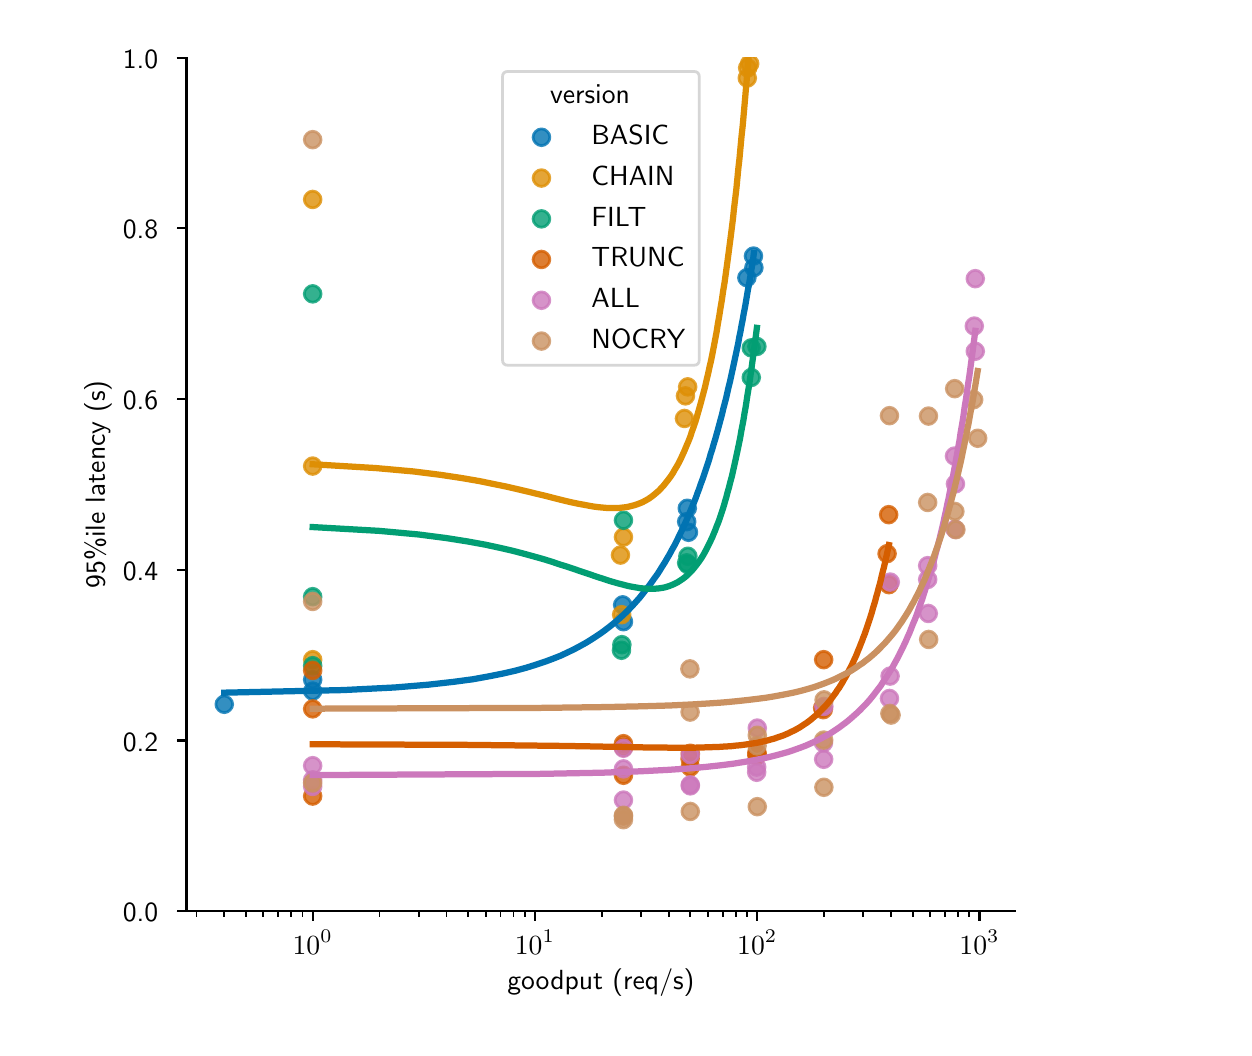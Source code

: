\begingroup%
\makeatletter%
\begin{pgfpicture}%
\pgfpathrectangle{\pgfpointorigin}{\pgfqpoint{5.98in}{5.0in}}%
\pgfusepath{use as bounding box, clip}%
\begin{pgfscope}%
\pgfsetbuttcap%
\pgfsetmiterjoin%
\definecolor{currentfill}{rgb}{1.0,1.0,1.0}%
\pgfsetfillcolor{currentfill}%
\pgfsetlinewidth{0.0pt}%
\definecolor{currentstroke}{rgb}{1.0,1.0,1.0}%
\pgfsetstrokecolor{currentstroke}%
\pgfsetdash{}{0pt}%
\pgfpathmoveto{\pgfqpoint{0.0in}{0.0in}}%
\pgfpathlineto{\pgfqpoint{5.98in}{0.0in}}%
\pgfpathlineto{\pgfqpoint{5.98in}{5.0in}}%
\pgfpathlineto{\pgfqpoint{0.0in}{5.0in}}%
\pgfpathlineto{\pgfqpoint{0.0in}{0.0in}}%
\pgfpathclose%
\pgfusepath{fill}%
\end{pgfscope}%
\begin{pgfscope}%
\pgfsetbuttcap%
\pgfsetmiterjoin%
\definecolor{currentfill}{rgb}{1.0,1.0,1.0}%
\pgfsetfillcolor{currentfill}%
\pgfsetlinewidth{0.0pt}%
\definecolor{currentstroke}{rgb}{0.0,0.0,0.0}%
\pgfsetstrokecolor{currentstroke}%
\pgfsetstrokeopacity{0.0}%
\pgfsetdash{}{0pt}%
\pgfpathmoveto{\pgfqpoint{0.794in}{0.583in}}%
\pgfpathlineto{\pgfqpoint{4.938in}{0.583in}}%
\pgfpathlineto{\pgfqpoint{4.938in}{4.85in}}%
\pgfpathlineto{\pgfqpoint{0.794in}{4.85in}}%
\pgfpathlineto{\pgfqpoint{0.794in}{0.583in}}%
\pgfpathclose%
\pgfusepath{fill}%
\end{pgfscope}%
\begin{pgfscope}%
\pgfpathrectangle{\pgfqpoint{0.794in}{0.583in}}{\pgfqpoint{4.144in}{4.267in}}%
\pgfusepath{clip}%
\pgfsetbuttcap%
\pgfsetroundjoin%
\definecolor{currentfill}{rgb}{0.004,0.451,0.698}%
\pgfsetfillcolor{currentfill}%
\pgfsetfillopacity{0.8}%
\pgfsetlinewidth{1.004pt}%
\definecolor{currentstroke}{rgb}{0.004,0.451,0.698}%
\pgfsetstrokecolor{currentstroke}%
\pgfsetstrokeopacity{0.8}%
\pgfsetdash{}{0pt}%
\pgfsys@defobject{currentmarker}{\pgfqpoint{-0.042in}{-0.042in}}{\pgfqpoint{0.042in}{0.042in}}{%
\pgfpathmoveto{\pgfqpoint{0.0in}{-0.042in}}%
\pgfpathcurveto{\pgfqpoint{0.011in}{-0.042in}}{\pgfqpoint{0.022in}{-0.037in}}{\pgfqpoint{0.029in}{-0.029in}}%
\pgfpathcurveto{\pgfqpoint{0.037in}{-0.022in}}{\pgfqpoint{0.042in}{-0.011in}}{\pgfqpoint{0.042in}{0.0in}}%
\pgfpathcurveto{\pgfqpoint{0.042in}{0.011in}}{\pgfqpoint{0.037in}{0.022in}}{\pgfqpoint{0.029in}{0.029in}}%
\pgfpathcurveto{\pgfqpoint{0.022in}{0.037in}}{\pgfqpoint{0.011in}{0.042in}}{\pgfqpoint{0.0in}{0.042in}}%
\pgfpathcurveto{\pgfqpoint{-0.011in}{0.042in}}{\pgfqpoint{-0.022in}{0.037in}}{\pgfqpoint{-0.029in}{0.029in}}%
\pgfpathcurveto{\pgfqpoint{-0.037in}{0.022in}}{\pgfqpoint{-0.042in}{0.011in}}{\pgfqpoint{-0.042in}{0.0in}}%
\pgfpathcurveto{\pgfqpoint{-0.042in}{-0.011in}}{\pgfqpoint{-0.037in}{-0.022in}}{\pgfqpoint{-0.029in}{-0.029in}}%
\pgfpathcurveto{\pgfqpoint{-0.022in}{-0.037in}}{\pgfqpoint{-0.011in}{-0.042in}}{\pgfqpoint{0.0in}{-0.042in}}%
\pgfpathlineto{\pgfqpoint{0.0in}{-0.042in}}%
\pgfpathclose%
\pgfusepath{stroke,fill}%
}%
\begin{pgfscope}%
\pgfsys@transformshift{3.596in}{3.75in}%
\pgfsys@useobject{currentmarker}{}%
\end{pgfscope}%
\begin{pgfscope}%
\pgfsys@transformshift{3.631in}{3.8in}%
\pgfsys@useobject{currentmarker}{}%
\end{pgfscope}%
\begin{pgfscope}%
\pgfsys@transformshift{1.425in}{1.74in}%
\pgfsys@useobject{currentmarker}{}%
\end{pgfscope}%
\begin{pgfscope}%
\pgfsys@transformshift{2.975in}{2.114in}%
\pgfsys@useobject{currentmarker}{}%
\end{pgfscope}%
\begin{pgfscope}%
\pgfsys@transformshift{3.295in}{2.53in}%
\pgfsys@useobject{currentmarker}{}%
\end{pgfscope}%
\begin{pgfscope}%
\pgfsys@transformshift{3.304in}{2.477in}%
\pgfsys@useobject{currentmarker}{}%
\end{pgfscope}%
\begin{pgfscope}%
\pgfsys@transformshift{0.983in}{1.617in}%
\pgfsys@useobject{currentmarker}{}%
\end{pgfscope}%
\begin{pgfscope}%
\pgfsys@transformshift{1.425in}{1.683in}%
\pgfsys@useobject{currentmarker}{}%
\end{pgfscope}%
\begin{pgfscope}%
\pgfsys@transformshift{2.979in}{2.03in}%
\pgfsys@useobject{currentmarker}{}%
\end{pgfscope}%
\begin{pgfscope}%
\pgfsys@transformshift{3.629in}{3.858in}%
\pgfsys@useobject{currentmarker}{}%
\end{pgfscope}%
\begin{pgfscope}%
\pgfsys@transformshift{3.298in}{2.597in}%
\pgfsys@useobject{currentmarker}{}%
\end{pgfscope}%
\end{pgfscope}%
\begin{pgfscope}%
\pgfpathrectangle{\pgfqpoint{0.794in}{0.583in}}{\pgfqpoint{4.144in}{4.267in}}%
\pgfusepath{clip}%
\pgfsetbuttcap%
\pgfsetroundjoin%
\definecolor{currentfill}{rgb}{0.871,0.561,0.02}%
\pgfsetfillcolor{currentfill}%
\pgfsetfillopacity{0.8}%
\pgfsetlinewidth{1.004pt}%
\definecolor{currentstroke}{rgb}{0.871,0.561,0.02}%
\pgfsetstrokecolor{currentstroke}%
\pgfsetstrokeopacity{0.8}%
\pgfsetdash{}{0pt}%
\pgfsys@defobject{currentmarker}{\pgfqpoint{-0.042in}{-0.042in}}{\pgfqpoint{0.042in}{0.042in}}{%
\pgfpathmoveto{\pgfqpoint{0.0in}{-0.042in}}%
\pgfpathcurveto{\pgfqpoint{0.011in}{-0.042in}}{\pgfqpoint{0.022in}{-0.037in}}{\pgfqpoint{0.029in}{-0.029in}}%
\pgfpathcurveto{\pgfqpoint{0.037in}{-0.022in}}{\pgfqpoint{0.042in}{-0.011in}}{\pgfqpoint{0.042in}{0.0in}}%
\pgfpathcurveto{\pgfqpoint{0.042in}{0.011in}}{\pgfqpoint{0.037in}{0.022in}}{\pgfqpoint{0.029in}{0.029in}}%
\pgfpathcurveto{\pgfqpoint{0.022in}{0.037in}}{\pgfqpoint{0.011in}{0.042in}}{\pgfqpoint{0.0in}{0.042in}}%
\pgfpathcurveto{\pgfqpoint{-0.011in}{0.042in}}{\pgfqpoint{-0.022in}{0.037in}}{\pgfqpoint{-0.029in}{0.029in}}%
\pgfpathcurveto{\pgfqpoint{-0.037in}{0.022in}}{\pgfqpoint{-0.042in}{0.011in}}{\pgfqpoint{-0.042in}{0.0in}}%
\pgfpathcurveto{\pgfqpoint{-0.042in}{-0.011in}}{\pgfqpoint{-0.037in}{-0.022in}}{\pgfqpoint{-0.029in}{-0.029in}}%
\pgfpathcurveto{\pgfqpoint{-0.022in}{-0.037in}}{\pgfqpoint{-0.011in}{-0.042in}}{\pgfqpoint{0.0in}{-0.042in}}%
\pgfpathlineto{\pgfqpoint{0.0in}{-0.042in}}%
\pgfpathclose%
\pgfusepath{stroke,fill}%
}%
\begin{pgfscope}%
\pgfsys@transformshift{2.964in}{2.363in}%
\pgfsys@useobject{currentmarker}{}%
\end{pgfscope}%
\begin{pgfscope}%
\pgfsys@transformshift{3.289in}{3.159in}%
\pgfsys@useobject{currentmarker}{}%
\end{pgfscope}%
\begin{pgfscope}%
\pgfsys@transformshift{2.97in}{2.065in}%
\pgfsys@useobject{currentmarker}{}%
\end{pgfscope}%
\begin{pgfscope}%
\pgfsys@transformshift{3.598in}{4.748in}%
\pgfsys@useobject{currentmarker}{}%
\end{pgfscope}%
\begin{pgfscope}%
\pgfsys@transformshift{3.284in}{3.046in}%
\pgfsys@useobject{currentmarker}{}%
\end{pgfscope}%
\begin{pgfscope}%
\pgfsys@transformshift{3.61in}{4.82in}%
\pgfsys@useobject{currentmarker}{}%
\end{pgfscope}%
\begin{pgfscope}%
\pgfsys@transformshift{3.3in}{3.204in}%
\pgfsys@useobject{currentmarker}{}%
\end{pgfscope}%
\begin{pgfscope}%
\pgfsys@transformshift{1.425in}{2.808in}%
\pgfsys@useobject{currentmarker}{}%
\end{pgfscope}%
\begin{pgfscope}%
\pgfsys@transformshift{1.425in}{4.141in}%
\pgfsys@useobject{currentmarker}{}%
\end{pgfscope}%
\begin{pgfscope}%
\pgfsys@transformshift{3.6in}{4.799in}%
\pgfsys@useobject{currentmarker}{}%
\end{pgfscope}%
\begin{pgfscope}%
\pgfsys@transformshift{2.979in}{2.453in}%
\pgfsys@useobject{currentmarker}{}%
\end{pgfscope}%
\begin{pgfscope}%
\pgfsys@transformshift{1.425in}{1.84in}%
\pgfsys@useobject{currentmarker}{}%
\end{pgfscope}%
\end{pgfscope}%
\begin{pgfscope}%
\pgfpathrectangle{\pgfqpoint{0.794in}{0.583in}}{\pgfqpoint{4.144in}{4.267in}}%
\pgfusepath{clip}%
\pgfsetbuttcap%
\pgfsetroundjoin%
\definecolor{currentfill}{rgb}{0.008,0.62,0.451}%
\pgfsetfillcolor{currentfill}%
\pgfsetfillopacity{0.8}%
\pgfsetlinewidth{1.004pt}%
\definecolor{currentstroke}{rgb}{0.008,0.62,0.451}%
\pgfsetstrokecolor{currentstroke}%
\pgfsetstrokeopacity{0.8}%
\pgfsetdash{}{0pt}%
\pgfsys@defobject{currentmarker}{\pgfqpoint{-0.042in}{-0.042in}}{\pgfqpoint{0.042in}{0.042in}}{%
\pgfpathmoveto{\pgfqpoint{0.0in}{-0.042in}}%
\pgfpathcurveto{\pgfqpoint{0.011in}{-0.042in}}{\pgfqpoint{0.022in}{-0.037in}}{\pgfqpoint{0.029in}{-0.029in}}%
\pgfpathcurveto{\pgfqpoint{0.037in}{-0.022in}}{\pgfqpoint{0.042in}{-0.011in}}{\pgfqpoint{0.042in}{0.0in}}%
\pgfpathcurveto{\pgfqpoint{0.042in}{0.011in}}{\pgfqpoint{0.037in}{0.022in}}{\pgfqpoint{0.029in}{0.029in}}%
\pgfpathcurveto{\pgfqpoint{0.022in}{0.037in}}{\pgfqpoint{0.011in}{0.042in}}{\pgfqpoint{0.0in}{0.042in}}%
\pgfpathcurveto{\pgfqpoint{-0.011in}{0.042in}}{\pgfqpoint{-0.022in}{0.037in}}{\pgfqpoint{-0.029in}{0.029in}}%
\pgfpathcurveto{\pgfqpoint{-0.037in}{0.022in}}{\pgfqpoint{-0.042in}{0.011in}}{\pgfqpoint{-0.042in}{0.0in}}%
\pgfpathcurveto{\pgfqpoint{-0.042in}{-0.011in}}{\pgfqpoint{-0.037in}{-0.022in}}{\pgfqpoint{-0.029in}{-0.029in}}%
\pgfpathcurveto{\pgfqpoint{-0.022in}{-0.037in}}{\pgfqpoint{-0.011in}{-0.042in}}{\pgfqpoint{0.0in}{-0.042in}}%
\pgfpathlineto{\pgfqpoint{0.0in}{-0.042in}}%
\pgfpathclose%
\pgfusepath{stroke,fill}%
}%
\begin{pgfscope}%
\pgfsys@transformshift{1.425in}{3.669in}%
\pgfsys@useobject{currentmarker}{}%
\end{pgfscope}%
\begin{pgfscope}%
\pgfsys@transformshift{3.301in}{2.357in}%
\pgfsys@useobject{currentmarker}{}%
\end{pgfscope}%
\begin{pgfscope}%
\pgfsys@transformshift{3.618in}{3.251in}%
\pgfsys@useobject{currentmarker}{}%
\end{pgfscope}%
\begin{pgfscope}%
\pgfsys@transformshift{3.618in}{3.399in}%
\pgfsys@useobject{currentmarker}{}%
\end{pgfscope}%
\begin{pgfscope}%
\pgfsys@transformshift{1.425in}{2.155in}%
\pgfsys@useobject{currentmarker}{}%
\end{pgfscope}%
\begin{pgfscope}%
\pgfsys@transformshift{3.301in}{2.315in}%
\pgfsys@useobject{currentmarker}{}%
\end{pgfscope}%
\begin{pgfscope}%
\pgfsys@transformshift{2.979in}{2.537in}%
\pgfsys@useobject{currentmarker}{}%
\end{pgfscope}%
\begin{pgfscope}%
\pgfsys@transformshift{3.646in}{3.406in}%
\pgfsys@useobject{currentmarker}{}%
\end{pgfscope}%
\begin{pgfscope}%
\pgfsys@transformshift{1.425in}{1.81in}%
\pgfsys@useobject{currentmarker}{}%
\end{pgfscope}%
\begin{pgfscope}%
\pgfsys@transformshift{2.969in}{1.887in}%
\pgfsys@useobject{currentmarker}{}%
\end{pgfscope}%
\begin{pgfscope}%
\pgfsys@transformshift{3.295in}{2.324in}%
\pgfsys@useobject{currentmarker}{}%
\end{pgfscope}%
\begin{pgfscope}%
\pgfsys@transformshift{2.971in}{1.915in}%
\pgfsys@useobject{currentmarker}{}%
\end{pgfscope}%
\end{pgfscope}%
\begin{pgfscope}%
\pgfpathrectangle{\pgfqpoint{0.794in}{0.583in}}{\pgfqpoint{4.144in}{4.267in}}%
\pgfusepath{clip}%
\pgfsetbuttcap%
\pgfsetroundjoin%
\definecolor{currentfill}{rgb}{0.835,0.369,0.0}%
\pgfsetfillcolor{currentfill}%
\pgfsetfillopacity{0.8}%
\pgfsetlinewidth{1.004pt}%
\definecolor{currentstroke}{rgb}{0.835,0.369,0.0}%
\pgfsetstrokecolor{currentstroke}%
\pgfsetstrokeopacity{0.8}%
\pgfsetdash{}{0pt}%
\pgfsys@defobject{currentmarker}{\pgfqpoint{-0.042in}{-0.042in}}{\pgfqpoint{0.042in}{0.042in}}{%
\pgfpathmoveto{\pgfqpoint{0.0in}{-0.042in}}%
\pgfpathcurveto{\pgfqpoint{0.011in}{-0.042in}}{\pgfqpoint{0.022in}{-0.037in}}{\pgfqpoint{0.029in}{-0.029in}}%
\pgfpathcurveto{\pgfqpoint{0.037in}{-0.022in}}{\pgfqpoint{0.042in}{-0.011in}}{\pgfqpoint{0.042in}{0.0in}}%
\pgfpathcurveto{\pgfqpoint{0.042in}{0.011in}}{\pgfqpoint{0.037in}{0.022in}}{\pgfqpoint{0.029in}{0.029in}}%
\pgfpathcurveto{\pgfqpoint{0.022in}{0.037in}}{\pgfqpoint{0.011in}{0.042in}}{\pgfqpoint{0.0in}{0.042in}}%
\pgfpathcurveto{\pgfqpoint{-0.011in}{0.042in}}{\pgfqpoint{-0.022in}{0.037in}}{\pgfqpoint{-0.029in}{0.029in}}%
\pgfpathcurveto{\pgfqpoint{-0.037in}{0.022in}}{\pgfqpoint{-0.042in}{0.011in}}{\pgfqpoint{-0.042in}{0.0in}}%
\pgfpathcurveto{\pgfqpoint{-0.042in}{-0.011in}}{\pgfqpoint{-0.037in}{-0.022in}}{\pgfqpoint{-0.029in}{-0.029in}}%
\pgfpathcurveto{\pgfqpoint{-0.022in}{-0.037in}}{\pgfqpoint{-0.011in}{-0.042in}}{\pgfqpoint{0.0in}{-0.042in}}%
\pgfpathlineto{\pgfqpoint{0.0in}{-0.042in}}%
\pgfpathclose%
\pgfusepath{stroke,fill}%
}%
\begin{pgfscope}%
\pgfsys@transformshift{3.648in}{1.365in}%
\pgfsys@useobject{currentmarker}{}%
\end{pgfscope}%
\begin{pgfscope}%
\pgfsys@transformshift{3.646in}{1.361in}%
\pgfsys@useobject{currentmarker}{}%
\end{pgfscope}%
\begin{pgfscope}%
\pgfsys@transformshift{4.306in}{2.215in}%
\pgfsys@useobject{currentmarker}{}%
\end{pgfscope}%
\begin{pgfscope}%
\pgfsys@transformshift{3.313in}{1.372in}%
\pgfsys@useobject{currentmarker}{}%
\end{pgfscope}%
\begin{pgfscope}%
\pgfsys@transformshift{3.98in}{1.84in}%
\pgfsys@useobject{currentmarker}{}%
\end{pgfscope}%
\begin{pgfscope}%
\pgfsys@transformshift{2.979in}{1.262in}%
\pgfsys@useobject{currentmarker}{}%
\end{pgfscope}%
\begin{pgfscope}%
\pgfsys@transformshift{1.425in}{1.786in}%
\pgfsys@useobject{currentmarker}{}%
\end{pgfscope}%
\begin{pgfscope}%
\pgfsys@transformshift{3.646in}{1.376in}%
\pgfsys@useobject{currentmarker}{}%
\end{pgfscope}%
\begin{pgfscope}%
\pgfsys@transformshift{3.312in}{1.345in}%
\pgfsys@useobject{currentmarker}{}%
\end{pgfscope}%
\begin{pgfscope}%
\pgfsys@transformshift{2.979in}{1.42in}%
\pgfsys@useobject{currentmarker}{}%
\end{pgfscope}%
\begin{pgfscope}%
\pgfsys@transformshift{3.313in}{1.303in}%
\pgfsys@useobject{currentmarker}{}%
\end{pgfscope}%
\begin{pgfscope}%
\pgfsys@transformshift{4.305in}{2.565in}%
\pgfsys@useobject{currentmarker}{}%
\end{pgfscope}%
\begin{pgfscope}%
\pgfsys@transformshift{3.978in}{1.59in}%
\pgfsys@useobject{currentmarker}{}%
\end{pgfscope}%
\begin{pgfscope}%
\pgfsys@transformshift{4.297in}{2.37in}%
\pgfsys@useobject{currentmarker}{}%
\end{pgfscope}%
\begin{pgfscope}%
\pgfsys@transformshift{1.425in}{1.158in}%
\pgfsys@useobject{currentmarker}{}%
\end{pgfscope}%
\begin{pgfscope}%
\pgfsys@transformshift{1.425in}{1.594in}%
\pgfsys@useobject{currentmarker}{}%
\end{pgfscope}%
\begin{pgfscope}%
\pgfsys@transformshift{3.975in}{1.599in}%
\pgfsys@useobject{currentmarker}{}%
\end{pgfscope}%
\begin{pgfscope}%
\pgfsys@transformshift{2.979in}{1.402in}%
\pgfsys@useobject{currentmarker}{}%
\end{pgfscope}%
\end{pgfscope}%
\begin{pgfscope}%
\pgfpathrectangle{\pgfqpoint{0.794in}{0.583in}}{\pgfqpoint{4.144in}{4.267in}}%
\pgfusepath{clip}%
\pgfsetbuttcap%
\pgfsetroundjoin%
\definecolor{currentfill}{rgb}{0.8,0.471,0.737}%
\pgfsetfillcolor{currentfill}%
\pgfsetfillopacity{0.8}%
\pgfsetlinewidth{1.004pt}%
\definecolor{currentstroke}{rgb}{0.8,0.471,0.737}%
\pgfsetstrokecolor{currentstroke}%
\pgfsetstrokeopacity{0.8}%
\pgfsetdash{}{0pt}%
\pgfsys@defobject{currentmarker}{\pgfqpoint{-0.042in}{-0.042in}}{\pgfqpoint{0.042in}{0.042in}}{%
\pgfpathmoveto{\pgfqpoint{0.0in}{-0.042in}}%
\pgfpathcurveto{\pgfqpoint{0.011in}{-0.042in}}{\pgfqpoint{0.022in}{-0.037in}}{\pgfqpoint{0.029in}{-0.029in}}%
\pgfpathcurveto{\pgfqpoint{0.037in}{-0.022in}}{\pgfqpoint{0.042in}{-0.011in}}{\pgfqpoint{0.042in}{0.0in}}%
\pgfpathcurveto{\pgfqpoint{0.042in}{0.011in}}{\pgfqpoint{0.037in}{0.022in}}{\pgfqpoint{0.029in}{0.029in}}%
\pgfpathcurveto{\pgfqpoint{0.022in}{0.037in}}{\pgfqpoint{0.011in}{0.042in}}{\pgfqpoint{0.0in}{0.042in}}%
\pgfpathcurveto{\pgfqpoint{-0.011in}{0.042in}}{\pgfqpoint{-0.022in}{0.037in}}{\pgfqpoint{-0.029in}{0.029in}}%
\pgfpathcurveto{\pgfqpoint{-0.037in}{0.022in}}{\pgfqpoint{-0.042in}{0.011in}}{\pgfqpoint{-0.042in}{0.0in}}%
\pgfpathcurveto{\pgfqpoint{-0.042in}{-0.011in}}{\pgfqpoint{-0.037in}{-0.022in}}{\pgfqpoint{-0.029in}{-0.029in}}%
\pgfpathcurveto{\pgfqpoint{-0.022in}{-0.037in}}{\pgfqpoint{-0.011in}{-0.042in}}{\pgfqpoint{0.0in}{-0.042in}}%
\pgfpathlineto{\pgfqpoint{0.0in}{-0.042in}}%
\pgfpathclose%
\pgfusepath{stroke,fill}%
}%
\begin{pgfscope}%
\pgfsys@transformshift{4.738in}{3.745in}%
\pgfsys@useobject{currentmarker}{}%
\end{pgfscope}%
\begin{pgfscope}%
\pgfsys@transformshift{3.313in}{1.365in}%
\pgfsys@useobject{currentmarker}{}%
\end{pgfscope}%
\begin{pgfscope}%
\pgfsys@transformshift{4.637in}{2.492in}%
\pgfsys@useobject{currentmarker}{}%
\end{pgfscope}%
\begin{pgfscope}%
\pgfsys@transformshift{3.98in}{1.342in}%
\pgfsys@useobject{currentmarker}{}%
\end{pgfscope}%
\begin{pgfscope}%
\pgfsys@transformshift{2.979in}{1.138in}%
\pgfsys@useobject{currentmarker}{}%
\end{pgfscope}%
\begin{pgfscope}%
\pgfsys@transformshift{1.425in}{1.239in}%
\pgfsys@useobject{currentmarker}{}%
\end{pgfscope}%
\begin{pgfscope}%
\pgfsys@transformshift{3.645in}{1.303in}%
\pgfsys@useobject{currentmarker}{}%
\end{pgfscope}%
\begin{pgfscope}%
\pgfsys@transformshift{4.5in}{2.31in}%
\pgfsys@useobject{currentmarker}{}%
\end{pgfscope}%
\begin{pgfscope}%
\pgfsys@transformshift{2.979in}{1.397in}%
\pgfsys@useobject{currentmarker}{}%
\end{pgfscope}%
\begin{pgfscope}%
\pgfsys@transformshift{4.733in}{3.508in}%
\pgfsys@useobject{currentmarker}{}%
\end{pgfscope}%
\begin{pgfscope}%
\pgfsys@transformshift{3.313in}{1.214in}%
\pgfsys@useobject{currentmarker}{}%
\end{pgfscope}%
\begin{pgfscope}%
\pgfsys@transformshift{4.639in}{2.719in}%
\pgfsys@useobject{currentmarker}{}%
\end{pgfscope}%
\begin{pgfscope}%
\pgfsys@transformshift{3.645in}{1.277in}%
\pgfsys@useobject{currentmarker}{}%
\end{pgfscope}%
\begin{pgfscope}%
\pgfsys@transformshift{4.738in}{3.382in}%
\pgfsys@useobject{currentmarker}{}%
\end{pgfscope}%
\begin{pgfscope}%
\pgfsys@transformshift{1.425in}{1.31in}%
\pgfsys@useobject{currentmarker}{}%
\end{pgfscope}%
\begin{pgfscope}%
\pgfsys@transformshift{4.312in}{1.758in}%
\pgfsys@useobject{currentmarker}{}%
\end{pgfscope}%
\begin{pgfscope}%
\pgfsys@transformshift{4.313in}{2.228in}%
\pgfsys@useobject{currentmarker}{}%
\end{pgfscope}%
\begin{pgfscope}%
\pgfsys@transformshift{3.313in}{1.209in}%
\pgfsys@useobject{currentmarker}{}%
\end{pgfscope}%
\begin{pgfscope}%
\pgfsys@transformshift{1.425in}{1.206in}%
\pgfsys@useobject{currentmarker}{}%
\end{pgfscope}%
\begin{pgfscope}%
\pgfsys@transformshift{4.503in}{2.071in}%
\pgfsys@useobject{currentmarker}{}%
\end{pgfscope}%
\begin{pgfscope}%
\pgfsys@transformshift{4.634in}{2.858in}%
\pgfsys@useobject{currentmarker}{}%
\end{pgfscope}%
\begin{pgfscope}%
\pgfsys@transformshift{4.309in}{1.646in}%
\pgfsys@useobject{currentmarker}{}%
\end{pgfscope}%
\begin{pgfscope}%
\pgfsys@transformshift{3.981in}{1.606in}%
\pgfsys@useobject{currentmarker}{}%
\end{pgfscope}%
\begin{pgfscope}%
\pgfsys@transformshift{3.979in}{1.424in}%
\pgfsys@useobject{currentmarker}{}%
\end{pgfscope}%
\begin{pgfscope}%
\pgfsys@transformshift{4.5in}{2.241in}%
\pgfsys@useobject{currentmarker}{}%
\end{pgfscope}%
\begin{pgfscope}%
\pgfsys@transformshift{3.648in}{1.498in}%
\pgfsys@useobject{currentmarker}{}%
\end{pgfscope}%
\begin{pgfscope}%
\pgfsys@transformshift{2.979in}{1.294in}%
\pgfsys@useobject{currentmarker}{}%
\end{pgfscope}%
\end{pgfscope}%
\begin{pgfscope}%
\pgfpathrectangle{\pgfqpoint{0.794in}{0.583in}}{\pgfqpoint{4.144in}{4.267in}}%
\pgfusepath{clip}%
\pgfsetbuttcap%
\pgfsetroundjoin%
\definecolor{currentfill}{rgb}{0.792,0.569,0.38}%
\pgfsetfillcolor{currentfill}%
\pgfsetfillopacity{0.8}%
\pgfsetlinewidth{1.004pt}%
\definecolor{currentstroke}{rgb}{0.792,0.569,0.38}%
\pgfsetstrokecolor{currentstroke}%
\pgfsetstrokeopacity{0.8}%
\pgfsetdash{}{0pt}%
\pgfsys@defobject{currentmarker}{\pgfqpoint{-0.042in}{-0.042in}}{\pgfqpoint{0.042in}{0.042in}}{%
\pgfpathmoveto{\pgfqpoint{0.0in}{-0.042in}}%
\pgfpathcurveto{\pgfqpoint{0.011in}{-0.042in}}{\pgfqpoint{0.022in}{-0.037in}}{\pgfqpoint{0.029in}{-0.029in}}%
\pgfpathcurveto{\pgfqpoint{0.037in}{-0.022in}}{\pgfqpoint{0.042in}{-0.011in}}{\pgfqpoint{0.042in}{0.0in}}%
\pgfpathcurveto{\pgfqpoint{0.042in}{0.011in}}{\pgfqpoint{0.037in}{0.022in}}{\pgfqpoint{0.029in}{0.029in}}%
\pgfpathcurveto{\pgfqpoint{0.022in}{0.037in}}{\pgfqpoint{0.011in}{0.042in}}{\pgfqpoint{0.0in}{0.042in}}%
\pgfpathcurveto{\pgfqpoint{-0.011in}{0.042in}}{\pgfqpoint{-0.022in}{0.037in}}{\pgfqpoint{-0.029in}{0.029in}}%
\pgfpathcurveto{\pgfqpoint{-0.037in}{0.022in}}{\pgfqpoint{-0.042in}{0.011in}}{\pgfqpoint{-0.042in}{0.0in}}%
\pgfpathcurveto{\pgfqpoint{-0.042in}{-0.011in}}{\pgfqpoint{-0.037in}{-0.022in}}{\pgfqpoint{-0.029in}{-0.029in}}%
\pgfpathcurveto{\pgfqpoint{-0.022in}{-0.037in}}{\pgfqpoint{-0.011in}{-0.042in}}{\pgfqpoint{0.0in}{-0.042in}}%
\pgfpathlineto{\pgfqpoint{0.0in}{-0.042in}}%
\pgfpathclose%
\pgfusepath{stroke,fill}%
}%
\begin{pgfscope}%
\pgfsys@transformshift{2.979in}{1.062in}%
\pgfsys@useobject{currentmarker}{}%
\end{pgfscope}%
\begin{pgfscope}%
\pgfsys@transformshift{4.5in}{2.626in}%
\pgfsys@useobject{currentmarker}{}%
\end{pgfscope}%
\begin{pgfscope}%
\pgfsys@transformshift{4.309in}{3.06in}%
\pgfsys@useobject{currentmarker}{}%
\end{pgfscope}%
\begin{pgfscope}%
\pgfsys@transformshift{1.425in}{1.224in}%
\pgfsys@useobject{currentmarker}{}%
\end{pgfscope}%
\begin{pgfscope}%
\pgfsys@transformshift{4.75in}{2.947in}%
\pgfsys@useobject{currentmarker}{}%
\end{pgfscope}%
\begin{pgfscope}%
\pgfsys@transformshift{3.98in}{1.438in}%
\pgfsys@useobject{currentmarker}{}%
\end{pgfscope}%
\begin{pgfscope}%
\pgfsys@transformshift{1.425in}{2.131in}%
\pgfsys@useobject{currentmarker}{}%
\end{pgfscope}%
\begin{pgfscope}%
\pgfsys@transformshift{3.648in}{1.105in}%
\pgfsys@useobject{currentmarker}{}%
\end{pgfscope}%
\begin{pgfscope}%
\pgfsys@transformshift{4.311in}{1.571in}%
\pgfsys@useobject{currentmarker}{}%
\end{pgfscope}%
\begin{pgfscope}%
\pgfsys@transformshift{4.504in}{3.058in}%
\pgfsys@useobject{currentmarker}{}%
\end{pgfscope}%
\begin{pgfscope}%
\pgfsys@transformshift{2.979in}{1.057in}%
\pgfsys@useobject{currentmarker}{}%
\end{pgfscope}%
\begin{pgfscope}%
\pgfsys@transformshift{4.641in}{2.49in}%
\pgfsys@useobject{currentmarker}{}%
\end{pgfscope}%
\begin{pgfscope}%
\pgfsys@transformshift{3.312in}{1.578in}%
\pgfsys@useobject{currentmarker}{}%
\end{pgfscope}%
\begin{pgfscope}%
\pgfsys@transformshift{3.313in}{1.081in}%
\pgfsys@useobject{currentmarker}{}%
\end{pgfscope}%
\begin{pgfscope}%
\pgfsys@transformshift{3.311in}{1.794in}%
\pgfsys@useobject{currentmarker}{}%
\end{pgfscope}%
\begin{pgfscope}%
\pgfsys@transformshift{3.982in}{1.639in}%
\pgfsys@useobject{currentmarker}{}%
\end{pgfscope}%
\begin{pgfscope}%
\pgfsys@transformshift{1.425in}{4.44in}%
\pgfsys@useobject{currentmarker}{}%
\end{pgfscope}%
\begin{pgfscope}%
\pgfsys@transformshift{3.647in}{1.409in}%
\pgfsys@useobject{currentmarker}{}%
\end{pgfscope}%
\begin{pgfscope}%
\pgfsys@transformshift{3.648in}{1.462in}%
\pgfsys@useobject{currentmarker}{}%
\end{pgfscope}%
\begin{pgfscope}%
\pgfsys@transformshift{4.317in}{1.563in}%
\pgfsys@useobject{currentmarker}{}%
\end{pgfscope}%
\begin{pgfscope}%
\pgfsys@transformshift{3.981in}{1.202in}%
\pgfsys@useobject{currentmarker}{}%
\end{pgfscope}%
\begin{pgfscope}%
\pgfsys@transformshift{4.636in}{2.581in}%
\pgfsys@useobject{currentmarker}{}%
\end{pgfscope}%
\begin{pgfscope}%
\pgfsys@transformshift{4.505in}{1.941in}%
\pgfsys@useobject{currentmarker}{}%
\end{pgfscope}%
\begin{pgfscope}%
\pgfsys@transformshift{2.979in}{1.04in}%
\pgfsys@useobject{currentmarker}{}%
\end{pgfscope}%
\begin{pgfscope}%
\pgfsys@transformshift{4.635in}{3.195in}%
\pgfsys@useobject{currentmarker}{}%
\end{pgfscope}%
\begin{pgfscope}%
\pgfsys@transformshift{4.73in}{3.14in}%
\pgfsys@useobject{currentmarker}{}%
\end{pgfscope}%
\end{pgfscope}%
\begin{pgfscope}%
\pgfsetbuttcap%
\pgfsetroundjoin%
\definecolor{currentfill}{rgb}{0.0,0.0,0.0}%
\pgfsetfillcolor{currentfill}%
\pgfsetlinewidth{0.803pt}%
\definecolor{currentstroke}{rgb}{0.0,0.0,0.0}%
\pgfsetstrokecolor{currentstroke}%
\pgfsetdash{}{0pt}%
\pgfsys@defobject{currentmarker}{\pgfqpoint{0.0in}{-0.049in}}{\pgfqpoint{0.0in}{0.0in}}{%
\pgfpathmoveto{\pgfqpoint{0.0in}{0.0in}}%
\pgfpathlineto{\pgfqpoint{0.0in}{-0.049in}}%
\pgfusepath{stroke,fill}%
}%
\begin{pgfscope}%
\pgfsys@transformshift{1.425in}{0.583in}%
\pgfsys@useobject{currentmarker}{}%
\end{pgfscope}%
\end{pgfscope}%
\begin{pgfscope}%
\definecolor{textcolor}{rgb}{0.0,0.0,0.0}%
\pgfsetstrokecolor{textcolor}%
\pgfsetfillcolor{textcolor}%
\pgftext[x=1.425in,y=0.486in,,top]{\color{textcolor}\sffamily\fontsize{10.0}{12.0}\selectfont \(\displaystyle {10^{0}}\)}%
\end{pgfscope}%
\begin{pgfscope}%
\pgfsetbuttcap%
\pgfsetroundjoin%
\definecolor{currentfill}{rgb}{0.0,0.0,0.0}%
\pgfsetfillcolor{currentfill}%
\pgfsetlinewidth{0.803pt}%
\definecolor{currentstroke}{rgb}{0.0,0.0,0.0}%
\pgfsetstrokecolor{currentstroke}%
\pgfsetdash{}{0pt}%
\pgfsys@defobject{currentmarker}{\pgfqpoint{0.0in}{-0.049in}}{\pgfqpoint{0.0in}{0.0in}}{%
\pgfpathmoveto{\pgfqpoint{0.0in}{0.0in}}%
\pgfpathlineto{\pgfqpoint{0.0in}{-0.049in}}%
\pgfusepath{stroke,fill}%
}%
\begin{pgfscope}%
\pgfsys@transformshift{2.536in}{0.583in}%
\pgfsys@useobject{currentmarker}{}%
\end{pgfscope}%
\end{pgfscope}%
\begin{pgfscope}%
\definecolor{textcolor}{rgb}{0.0,0.0,0.0}%
\pgfsetstrokecolor{textcolor}%
\pgfsetfillcolor{textcolor}%
\pgftext[x=2.536in,y=0.486in,,top]{\color{textcolor}\sffamily\fontsize{10.0}{12.0}\selectfont \(\displaystyle {10^{1}}\)}%
\end{pgfscope}%
\begin{pgfscope}%
\pgfsetbuttcap%
\pgfsetroundjoin%
\definecolor{currentfill}{rgb}{0.0,0.0,0.0}%
\pgfsetfillcolor{currentfill}%
\pgfsetlinewidth{0.803pt}%
\definecolor{currentstroke}{rgb}{0.0,0.0,0.0}%
\pgfsetstrokecolor{currentstroke}%
\pgfsetdash{}{0pt}%
\pgfsys@defobject{currentmarker}{\pgfqpoint{0.0in}{-0.049in}}{\pgfqpoint{0.0in}{0.0in}}{%
\pgfpathmoveto{\pgfqpoint{0.0in}{0.0in}}%
\pgfpathlineto{\pgfqpoint{0.0in}{-0.049in}}%
\pgfusepath{stroke,fill}%
}%
\begin{pgfscope}%
\pgfsys@transformshift{3.648in}{0.583in}%
\pgfsys@useobject{currentmarker}{}%
\end{pgfscope}%
\end{pgfscope}%
\begin{pgfscope}%
\definecolor{textcolor}{rgb}{0.0,0.0,0.0}%
\pgfsetstrokecolor{textcolor}%
\pgfsetfillcolor{textcolor}%
\pgftext[x=3.648in,y=0.486in,,top]{\color{textcolor}\sffamily\fontsize{10.0}{12.0}\selectfont \(\displaystyle {10^{2}}\)}%
\end{pgfscope}%
\begin{pgfscope}%
\pgfsetbuttcap%
\pgfsetroundjoin%
\definecolor{currentfill}{rgb}{0.0,0.0,0.0}%
\pgfsetfillcolor{currentfill}%
\pgfsetlinewidth{0.803pt}%
\definecolor{currentstroke}{rgb}{0.0,0.0,0.0}%
\pgfsetstrokecolor{currentstroke}%
\pgfsetdash{}{0pt}%
\pgfsys@defobject{currentmarker}{\pgfqpoint{0.0in}{-0.049in}}{\pgfqpoint{0.0in}{0.0in}}{%
\pgfpathmoveto{\pgfqpoint{0.0in}{0.0in}}%
\pgfpathlineto{\pgfqpoint{0.0in}{-0.049in}}%
\pgfusepath{stroke,fill}%
}%
\begin{pgfscope}%
\pgfsys@transformshift{4.759in}{0.583in}%
\pgfsys@useobject{currentmarker}{}%
\end{pgfscope}%
\end{pgfscope}%
\begin{pgfscope}%
\definecolor{textcolor}{rgb}{0.0,0.0,0.0}%
\pgfsetstrokecolor{textcolor}%
\pgfsetfillcolor{textcolor}%
\pgftext[x=4.759in,y=0.486in,,top]{\color{textcolor}\sffamily\fontsize{10.0}{12.0}\selectfont \(\displaystyle {10^{3}}\)}%
\end{pgfscope}%
\begin{pgfscope}%
\pgfsetbuttcap%
\pgfsetroundjoin%
\definecolor{currentfill}{rgb}{0.0,0.0,0.0}%
\pgfsetfillcolor{currentfill}%
\pgfsetlinewidth{0.602pt}%
\definecolor{currentstroke}{rgb}{0.0,0.0,0.0}%
\pgfsetstrokecolor{currentstroke}%
\pgfsetdash{}{0pt}%
\pgfsys@defobject{currentmarker}{\pgfqpoint{0.0in}{-0.028in}}{\pgfqpoint{0.0in}{0.0in}}{%
\pgfpathmoveto{\pgfqpoint{0.0in}{0.0in}}%
\pgfpathlineto{\pgfqpoint{0.0in}{-0.028in}}%
\pgfusepath{stroke,fill}%
}%
\begin{pgfscope}%
\pgfsys@transformshift{0.844in}{0.583in}%
\pgfsys@useobject{currentmarker}{}%
\end{pgfscope}%
\end{pgfscope}%
\begin{pgfscope}%
\pgfsetbuttcap%
\pgfsetroundjoin%
\definecolor{currentfill}{rgb}{0.0,0.0,0.0}%
\pgfsetfillcolor{currentfill}%
\pgfsetlinewidth{0.602pt}%
\definecolor{currentstroke}{rgb}{0.0,0.0,0.0}%
\pgfsetstrokecolor{currentstroke}%
\pgfsetdash{}{0pt}%
\pgfsys@defobject{currentmarker}{\pgfqpoint{0.0in}{-0.028in}}{\pgfqpoint{0.0in}{0.0in}}{%
\pgfpathmoveto{\pgfqpoint{0.0in}{0.0in}}%
\pgfpathlineto{\pgfqpoint{0.0in}{-0.028in}}%
\pgfusepath{stroke,fill}%
}%
\begin{pgfscope}%
\pgfsys@transformshift{0.983in}{0.583in}%
\pgfsys@useobject{currentmarker}{}%
\end{pgfscope}%
\end{pgfscope}%
\begin{pgfscope}%
\pgfsetbuttcap%
\pgfsetroundjoin%
\definecolor{currentfill}{rgb}{0.0,0.0,0.0}%
\pgfsetfillcolor{currentfill}%
\pgfsetlinewidth{0.602pt}%
\definecolor{currentstroke}{rgb}{0.0,0.0,0.0}%
\pgfsetstrokecolor{currentstroke}%
\pgfsetdash{}{0pt}%
\pgfsys@defobject{currentmarker}{\pgfqpoint{0.0in}{-0.028in}}{\pgfqpoint{0.0in}{0.0in}}{%
\pgfpathmoveto{\pgfqpoint{0.0in}{0.0in}}%
\pgfpathlineto{\pgfqpoint{0.0in}{-0.028in}}%
\pgfusepath{stroke,fill}%
}%
\begin{pgfscope}%
\pgfsys@transformshift{1.09in}{0.583in}%
\pgfsys@useobject{currentmarker}{}%
\end{pgfscope}%
\end{pgfscope}%
\begin{pgfscope}%
\pgfsetbuttcap%
\pgfsetroundjoin%
\definecolor{currentfill}{rgb}{0.0,0.0,0.0}%
\pgfsetfillcolor{currentfill}%
\pgfsetlinewidth{0.602pt}%
\definecolor{currentstroke}{rgb}{0.0,0.0,0.0}%
\pgfsetstrokecolor{currentstroke}%
\pgfsetdash{}{0pt}%
\pgfsys@defobject{currentmarker}{\pgfqpoint{0.0in}{-0.028in}}{\pgfqpoint{0.0in}{0.0in}}{%
\pgfpathmoveto{\pgfqpoint{0.0in}{0.0in}}%
\pgfpathlineto{\pgfqpoint{0.0in}{-0.028in}}%
\pgfusepath{stroke,fill}%
}%
\begin{pgfscope}%
\pgfsys@transformshift{1.178in}{0.583in}%
\pgfsys@useobject{currentmarker}{}%
\end{pgfscope}%
\end{pgfscope}%
\begin{pgfscope}%
\pgfsetbuttcap%
\pgfsetroundjoin%
\definecolor{currentfill}{rgb}{0.0,0.0,0.0}%
\pgfsetfillcolor{currentfill}%
\pgfsetlinewidth{0.602pt}%
\definecolor{currentstroke}{rgb}{0.0,0.0,0.0}%
\pgfsetstrokecolor{currentstroke}%
\pgfsetdash{}{0pt}%
\pgfsys@defobject{currentmarker}{\pgfqpoint{0.0in}{-0.028in}}{\pgfqpoint{0.0in}{0.0in}}{%
\pgfpathmoveto{\pgfqpoint{0.0in}{0.0in}}%
\pgfpathlineto{\pgfqpoint{0.0in}{-0.028in}}%
\pgfusepath{stroke,fill}%
}%
\begin{pgfscope}%
\pgfsys@transformshift{1.253in}{0.583in}%
\pgfsys@useobject{currentmarker}{}%
\end{pgfscope}%
\end{pgfscope}%
\begin{pgfscope}%
\pgfsetbuttcap%
\pgfsetroundjoin%
\definecolor{currentfill}{rgb}{0.0,0.0,0.0}%
\pgfsetfillcolor{currentfill}%
\pgfsetlinewidth{0.602pt}%
\definecolor{currentstroke}{rgb}{0.0,0.0,0.0}%
\pgfsetstrokecolor{currentstroke}%
\pgfsetdash{}{0pt}%
\pgfsys@defobject{currentmarker}{\pgfqpoint{0.0in}{-0.028in}}{\pgfqpoint{0.0in}{0.0in}}{%
\pgfpathmoveto{\pgfqpoint{0.0in}{0.0in}}%
\pgfpathlineto{\pgfqpoint{0.0in}{-0.028in}}%
\pgfusepath{stroke,fill}%
}%
\begin{pgfscope}%
\pgfsys@transformshift{1.317in}{0.583in}%
\pgfsys@useobject{currentmarker}{}%
\end{pgfscope}%
\end{pgfscope}%
\begin{pgfscope}%
\pgfsetbuttcap%
\pgfsetroundjoin%
\definecolor{currentfill}{rgb}{0.0,0.0,0.0}%
\pgfsetfillcolor{currentfill}%
\pgfsetlinewidth{0.602pt}%
\definecolor{currentstroke}{rgb}{0.0,0.0,0.0}%
\pgfsetstrokecolor{currentstroke}%
\pgfsetdash{}{0pt}%
\pgfsys@defobject{currentmarker}{\pgfqpoint{0.0in}{-0.028in}}{\pgfqpoint{0.0in}{0.0in}}{%
\pgfpathmoveto{\pgfqpoint{0.0in}{0.0in}}%
\pgfpathlineto{\pgfqpoint{0.0in}{-0.028in}}%
\pgfusepath{stroke,fill}%
}%
\begin{pgfscope}%
\pgfsys@transformshift{1.374in}{0.583in}%
\pgfsys@useobject{currentmarker}{}%
\end{pgfscope}%
\end{pgfscope}%
\begin{pgfscope}%
\pgfsetbuttcap%
\pgfsetroundjoin%
\definecolor{currentfill}{rgb}{0.0,0.0,0.0}%
\pgfsetfillcolor{currentfill}%
\pgfsetlinewidth{0.602pt}%
\definecolor{currentstroke}{rgb}{0.0,0.0,0.0}%
\pgfsetstrokecolor{currentstroke}%
\pgfsetdash{}{0pt}%
\pgfsys@defobject{currentmarker}{\pgfqpoint{0.0in}{-0.028in}}{\pgfqpoint{0.0in}{0.0in}}{%
\pgfpathmoveto{\pgfqpoint{0.0in}{0.0in}}%
\pgfpathlineto{\pgfqpoint{0.0in}{-0.028in}}%
\pgfusepath{stroke,fill}%
}%
\begin{pgfscope}%
\pgfsys@transformshift{1.759in}{0.583in}%
\pgfsys@useobject{currentmarker}{}%
\end{pgfscope}%
\end{pgfscope}%
\begin{pgfscope}%
\pgfsetbuttcap%
\pgfsetroundjoin%
\definecolor{currentfill}{rgb}{0.0,0.0,0.0}%
\pgfsetfillcolor{currentfill}%
\pgfsetlinewidth{0.602pt}%
\definecolor{currentstroke}{rgb}{0.0,0.0,0.0}%
\pgfsetstrokecolor{currentstroke}%
\pgfsetdash{}{0pt}%
\pgfsys@defobject{currentmarker}{\pgfqpoint{0.0in}{-0.028in}}{\pgfqpoint{0.0in}{0.0in}}{%
\pgfpathmoveto{\pgfqpoint{0.0in}{0.0in}}%
\pgfpathlineto{\pgfqpoint{0.0in}{-0.028in}}%
\pgfusepath{stroke,fill}%
}%
\begin{pgfscope}%
\pgfsys@transformshift{1.955in}{0.583in}%
\pgfsys@useobject{currentmarker}{}%
\end{pgfscope}%
\end{pgfscope}%
\begin{pgfscope}%
\pgfsetbuttcap%
\pgfsetroundjoin%
\definecolor{currentfill}{rgb}{0.0,0.0,0.0}%
\pgfsetfillcolor{currentfill}%
\pgfsetlinewidth{0.602pt}%
\definecolor{currentstroke}{rgb}{0.0,0.0,0.0}%
\pgfsetstrokecolor{currentstroke}%
\pgfsetdash{}{0pt}%
\pgfsys@defobject{currentmarker}{\pgfqpoint{0.0in}{-0.028in}}{\pgfqpoint{0.0in}{0.0in}}{%
\pgfpathmoveto{\pgfqpoint{0.0in}{0.0in}}%
\pgfpathlineto{\pgfqpoint{0.0in}{-0.028in}}%
\pgfusepath{stroke,fill}%
}%
\begin{pgfscope}%
\pgfsys@transformshift{2.094in}{0.583in}%
\pgfsys@useobject{currentmarker}{}%
\end{pgfscope}%
\end{pgfscope}%
\begin{pgfscope}%
\pgfsetbuttcap%
\pgfsetroundjoin%
\definecolor{currentfill}{rgb}{0.0,0.0,0.0}%
\pgfsetfillcolor{currentfill}%
\pgfsetlinewidth{0.602pt}%
\definecolor{currentstroke}{rgb}{0.0,0.0,0.0}%
\pgfsetstrokecolor{currentstroke}%
\pgfsetdash{}{0pt}%
\pgfsys@defobject{currentmarker}{\pgfqpoint{0.0in}{-0.028in}}{\pgfqpoint{0.0in}{0.0in}}{%
\pgfpathmoveto{\pgfqpoint{0.0in}{0.0in}}%
\pgfpathlineto{\pgfqpoint{0.0in}{-0.028in}}%
\pgfusepath{stroke,fill}%
}%
\begin{pgfscope}%
\pgfsys@transformshift{2.202in}{0.583in}%
\pgfsys@useobject{currentmarker}{}%
\end{pgfscope}%
\end{pgfscope}%
\begin{pgfscope}%
\pgfsetbuttcap%
\pgfsetroundjoin%
\definecolor{currentfill}{rgb}{0.0,0.0,0.0}%
\pgfsetfillcolor{currentfill}%
\pgfsetlinewidth{0.602pt}%
\definecolor{currentstroke}{rgb}{0.0,0.0,0.0}%
\pgfsetstrokecolor{currentstroke}%
\pgfsetdash{}{0pt}%
\pgfsys@defobject{currentmarker}{\pgfqpoint{0.0in}{-0.028in}}{\pgfqpoint{0.0in}{0.0in}}{%
\pgfpathmoveto{\pgfqpoint{0.0in}{0.0in}}%
\pgfpathlineto{\pgfqpoint{0.0in}{-0.028in}}%
\pgfusepath{stroke,fill}%
}%
\begin{pgfscope}%
\pgfsys@transformshift{2.29in}{0.583in}%
\pgfsys@useobject{currentmarker}{}%
\end{pgfscope}%
\end{pgfscope}%
\begin{pgfscope}%
\pgfsetbuttcap%
\pgfsetroundjoin%
\definecolor{currentfill}{rgb}{0.0,0.0,0.0}%
\pgfsetfillcolor{currentfill}%
\pgfsetlinewidth{0.602pt}%
\definecolor{currentstroke}{rgb}{0.0,0.0,0.0}%
\pgfsetstrokecolor{currentstroke}%
\pgfsetdash{}{0pt}%
\pgfsys@defobject{currentmarker}{\pgfqpoint{0.0in}{-0.028in}}{\pgfqpoint{0.0in}{0.0in}}{%
\pgfpathmoveto{\pgfqpoint{0.0in}{0.0in}}%
\pgfpathlineto{\pgfqpoint{0.0in}{-0.028in}}%
\pgfusepath{stroke,fill}%
}%
\begin{pgfscope}%
\pgfsys@transformshift{2.364in}{0.583in}%
\pgfsys@useobject{currentmarker}{}%
\end{pgfscope}%
\end{pgfscope}%
\begin{pgfscope}%
\pgfsetbuttcap%
\pgfsetroundjoin%
\definecolor{currentfill}{rgb}{0.0,0.0,0.0}%
\pgfsetfillcolor{currentfill}%
\pgfsetlinewidth{0.602pt}%
\definecolor{currentstroke}{rgb}{0.0,0.0,0.0}%
\pgfsetstrokecolor{currentstroke}%
\pgfsetdash{}{0pt}%
\pgfsys@defobject{currentmarker}{\pgfqpoint{0.0in}{-0.028in}}{\pgfqpoint{0.0in}{0.0in}}{%
\pgfpathmoveto{\pgfqpoint{0.0in}{0.0in}}%
\pgfpathlineto{\pgfqpoint{0.0in}{-0.028in}}%
\pgfusepath{stroke,fill}%
}%
\begin{pgfscope}%
\pgfsys@transformshift{2.429in}{0.583in}%
\pgfsys@useobject{currentmarker}{}%
\end{pgfscope}%
\end{pgfscope}%
\begin{pgfscope}%
\pgfsetbuttcap%
\pgfsetroundjoin%
\definecolor{currentfill}{rgb}{0.0,0.0,0.0}%
\pgfsetfillcolor{currentfill}%
\pgfsetlinewidth{0.602pt}%
\definecolor{currentstroke}{rgb}{0.0,0.0,0.0}%
\pgfsetstrokecolor{currentstroke}%
\pgfsetdash{}{0pt}%
\pgfsys@defobject{currentmarker}{\pgfqpoint{0.0in}{-0.028in}}{\pgfqpoint{0.0in}{0.0in}}{%
\pgfpathmoveto{\pgfqpoint{0.0in}{0.0in}}%
\pgfpathlineto{\pgfqpoint{0.0in}{-0.028in}}%
\pgfusepath{stroke,fill}%
}%
\begin{pgfscope}%
\pgfsys@transformshift{2.485in}{0.583in}%
\pgfsys@useobject{currentmarker}{}%
\end{pgfscope}%
\end{pgfscope}%
\begin{pgfscope}%
\pgfsetbuttcap%
\pgfsetroundjoin%
\definecolor{currentfill}{rgb}{0.0,0.0,0.0}%
\pgfsetfillcolor{currentfill}%
\pgfsetlinewidth{0.602pt}%
\definecolor{currentstroke}{rgb}{0.0,0.0,0.0}%
\pgfsetstrokecolor{currentstroke}%
\pgfsetdash{}{0pt}%
\pgfsys@defobject{currentmarker}{\pgfqpoint{0.0in}{-0.028in}}{\pgfqpoint{0.0in}{0.0in}}{%
\pgfpathmoveto{\pgfqpoint{0.0in}{0.0in}}%
\pgfpathlineto{\pgfqpoint{0.0in}{-0.028in}}%
\pgfusepath{stroke,fill}%
}%
\begin{pgfscope}%
\pgfsys@transformshift{2.871in}{0.583in}%
\pgfsys@useobject{currentmarker}{}%
\end{pgfscope}%
\end{pgfscope}%
\begin{pgfscope}%
\pgfsetbuttcap%
\pgfsetroundjoin%
\definecolor{currentfill}{rgb}{0.0,0.0,0.0}%
\pgfsetfillcolor{currentfill}%
\pgfsetlinewidth{0.602pt}%
\definecolor{currentstroke}{rgb}{0.0,0.0,0.0}%
\pgfsetstrokecolor{currentstroke}%
\pgfsetdash{}{0pt}%
\pgfsys@defobject{currentmarker}{\pgfqpoint{0.0in}{-0.028in}}{\pgfqpoint{0.0in}{0.0in}}{%
\pgfpathmoveto{\pgfqpoint{0.0in}{0.0in}}%
\pgfpathlineto{\pgfqpoint{0.0in}{-0.028in}}%
\pgfusepath{stroke,fill}%
}%
\begin{pgfscope}%
\pgfsys@transformshift{3.067in}{0.583in}%
\pgfsys@useobject{currentmarker}{}%
\end{pgfscope}%
\end{pgfscope}%
\begin{pgfscope}%
\pgfsetbuttcap%
\pgfsetroundjoin%
\definecolor{currentfill}{rgb}{0.0,0.0,0.0}%
\pgfsetfillcolor{currentfill}%
\pgfsetlinewidth{0.602pt}%
\definecolor{currentstroke}{rgb}{0.0,0.0,0.0}%
\pgfsetstrokecolor{currentstroke}%
\pgfsetdash{}{0pt}%
\pgfsys@defobject{currentmarker}{\pgfqpoint{0.0in}{-0.028in}}{\pgfqpoint{0.0in}{0.0in}}{%
\pgfpathmoveto{\pgfqpoint{0.0in}{0.0in}}%
\pgfpathlineto{\pgfqpoint{0.0in}{-0.028in}}%
\pgfusepath{stroke,fill}%
}%
\begin{pgfscope}%
\pgfsys@transformshift{3.205in}{0.583in}%
\pgfsys@useobject{currentmarker}{}%
\end{pgfscope}%
\end{pgfscope}%
\begin{pgfscope}%
\pgfsetbuttcap%
\pgfsetroundjoin%
\definecolor{currentfill}{rgb}{0.0,0.0,0.0}%
\pgfsetfillcolor{currentfill}%
\pgfsetlinewidth{0.602pt}%
\definecolor{currentstroke}{rgb}{0.0,0.0,0.0}%
\pgfsetstrokecolor{currentstroke}%
\pgfsetdash{}{0pt}%
\pgfsys@defobject{currentmarker}{\pgfqpoint{0.0in}{-0.028in}}{\pgfqpoint{0.0in}{0.0in}}{%
\pgfpathmoveto{\pgfqpoint{0.0in}{0.0in}}%
\pgfpathlineto{\pgfqpoint{0.0in}{-0.028in}}%
\pgfusepath{stroke,fill}%
}%
\begin{pgfscope}%
\pgfsys@transformshift{3.313in}{0.583in}%
\pgfsys@useobject{currentmarker}{}%
\end{pgfscope}%
\end{pgfscope}%
\begin{pgfscope}%
\pgfsetbuttcap%
\pgfsetroundjoin%
\definecolor{currentfill}{rgb}{0.0,0.0,0.0}%
\pgfsetfillcolor{currentfill}%
\pgfsetlinewidth{0.602pt}%
\definecolor{currentstroke}{rgb}{0.0,0.0,0.0}%
\pgfsetstrokecolor{currentstroke}%
\pgfsetdash{}{0pt}%
\pgfsys@defobject{currentmarker}{\pgfqpoint{0.0in}{-0.028in}}{\pgfqpoint{0.0in}{0.0in}}{%
\pgfpathmoveto{\pgfqpoint{0.0in}{0.0in}}%
\pgfpathlineto{\pgfqpoint{0.0in}{-0.028in}}%
\pgfusepath{stroke,fill}%
}%
\begin{pgfscope}%
\pgfsys@transformshift{3.401in}{0.583in}%
\pgfsys@useobject{currentmarker}{}%
\end{pgfscope}%
\end{pgfscope}%
\begin{pgfscope}%
\pgfsetbuttcap%
\pgfsetroundjoin%
\definecolor{currentfill}{rgb}{0.0,0.0,0.0}%
\pgfsetfillcolor{currentfill}%
\pgfsetlinewidth{0.602pt}%
\definecolor{currentstroke}{rgb}{0.0,0.0,0.0}%
\pgfsetstrokecolor{currentstroke}%
\pgfsetdash{}{0pt}%
\pgfsys@defobject{currentmarker}{\pgfqpoint{0.0in}{-0.028in}}{\pgfqpoint{0.0in}{0.0in}}{%
\pgfpathmoveto{\pgfqpoint{0.0in}{0.0in}}%
\pgfpathlineto{\pgfqpoint{0.0in}{-0.028in}}%
\pgfusepath{stroke,fill}%
}%
\begin{pgfscope}%
\pgfsys@transformshift{3.476in}{0.583in}%
\pgfsys@useobject{currentmarker}{}%
\end{pgfscope}%
\end{pgfscope}%
\begin{pgfscope}%
\pgfsetbuttcap%
\pgfsetroundjoin%
\definecolor{currentfill}{rgb}{0.0,0.0,0.0}%
\pgfsetfillcolor{currentfill}%
\pgfsetlinewidth{0.602pt}%
\definecolor{currentstroke}{rgb}{0.0,0.0,0.0}%
\pgfsetstrokecolor{currentstroke}%
\pgfsetdash{}{0pt}%
\pgfsys@defobject{currentmarker}{\pgfqpoint{0.0in}{-0.028in}}{\pgfqpoint{0.0in}{0.0in}}{%
\pgfpathmoveto{\pgfqpoint{0.0in}{0.0in}}%
\pgfpathlineto{\pgfqpoint{0.0in}{-0.028in}}%
\pgfusepath{stroke,fill}%
}%
\begin{pgfscope}%
\pgfsys@transformshift{3.54in}{0.583in}%
\pgfsys@useobject{currentmarker}{}%
\end{pgfscope}%
\end{pgfscope}%
\begin{pgfscope}%
\pgfsetbuttcap%
\pgfsetroundjoin%
\definecolor{currentfill}{rgb}{0.0,0.0,0.0}%
\pgfsetfillcolor{currentfill}%
\pgfsetlinewidth{0.602pt}%
\definecolor{currentstroke}{rgb}{0.0,0.0,0.0}%
\pgfsetstrokecolor{currentstroke}%
\pgfsetdash{}{0pt}%
\pgfsys@defobject{currentmarker}{\pgfqpoint{0.0in}{-0.028in}}{\pgfqpoint{0.0in}{0.0in}}{%
\pgfpathmoveto{\pgfqpoint{0.0in}{0.0in}}%
\pgfpathlineto{\pgfqpoint{0.0in}{-0.028in}}%
\pgfusepath{stroke,fill}%
}%
\begin{pgfscope}%
\pgfsys@transformshift{3.597in}{0.583in}%
\pgfsys@useobject{currentmarker}{}%
\end{pgfscope}%
\end{pgfscope}%
\begin{pgfscope}%
\pgfsetbuttcap%
\pgfsetroundjoin%
\definecolor{currentfill}{rgb}{0.0,0.0,0.0}%
\pgfsetfillcolor{currentfill}%
\pgfsetlinewidth{0.602pt}%
\definecolor{currentstroke}{rgb}{0.0,0.0,0.0}%
\pgfsetstrokecolor{currentstroke}%
\pgfsetdash{}{0pt}%
\pgfsys@defobject{currentmarker}{\pgfqpoint{0.0in}{-0.028in}}{\pgfqpoint{0.0in}{0.0in}}{%
\pgfpathmoveto{\pgfqpoint{0.0in}{0.0in}}%
\pgfpathlineto{\pgfqpoint{0.0in}{-0.028in}}%
\pgfusepath{stroke,fill}%
}%
\begin{pgfscope}%
\pgfsys@transformshift{3.982in}{0.583in}%
\pgfsys@useobject{currentmarker}{}%
\end{pgfscope}%
\end{pgfscope}%
\begin{pgfscope}%
\pgfsetbuttcap%
\pgfsetroundjoin%
\definecolor{currentfill}{rgb}{0.0,0.0,0.0}%
\pgfsetfillcolor{currentfill}%
\pgfsetlinewidth{0.602pt}%
\definecolor{currentstroke}{rgb}{0.0,0.0,0.0}%
\pgfsetstrokecolor{currentstroke}%
\pgfsetdash{}{0pt}%
\pgfsys@defobject{currentmarker}{\pgfqpoint{0.0in}{-0.028in}}{\pgfqpoint{0.0in}{0.0in}}{%
\pgfpathmoveto{\pgfqpoint{0.0in}{0.0in}}%
\pgfpathlineto{\pgfqpoint{0.0in}{-0.028in}}%
\pgfusepath{stroke,fill}%
}%
\begin{pgfscope}%
\pgfsys@transformshift{4.178in}{0.583in}%
\pgfsys@useobject{currentmarker}{}%
\end{pgfscope}%
\end{pgfscope}%
\begin{pgfscope}%
\pgfsetbuttcap%
\pgfsetroundjoin%
\definecolor{currentfill}{rgb}{0.0,0.0,0.0}%
\pgfsetfillcolor{currentfill}%
\pgfsetlinewidth{0.602pt}%
\definecolor{currentstroke}{rgb}{0.0,0.0,0.0}%
\pgfsetstrokecolor{currentstroke}%
\pgfsetdash{}{0pt}%
\pgfsys@defobject{currentmarker}{\pgfqpoint{0.0in}{-0.028in}}{\pgfqpoint{0.0in}{0.0in}}{%
\pgfpathmoveto{\pgfqpoint{0.0in}{0.0in}}%
\pgfpathlineto{\pgfqpoint{0.0in}{-0.028in}}%
\pgfusepath{stroke,fill}%
}%
\begin{pgfscope}%
\pgfsys@transformshift{4.317in}{0.583in}%
\pgfsys@useobject{currentmarker}{}%
\end{pgfscope}%
\end{pgfscope}%
\begin{pgfscope}%
\pgfsetbuttcap%
\pgfsetroundjoin%
\definecolor{currentfill}{rgb}{0.0,0.0,0.0}%
\pgfsetfillcolor{currentfill}%
\pgfsetlinewidth{0.602pt}%
\definecolor{currentstroke}{rgb}{0.0,0.0,0.0}%
\pgfsetstrokecolor{currentstroke}%
\pgfsetdash{}{0pt}%
\pgfsys@defobject{currentmarker}{\pgfqpoint{0.0in}{-0.028in}}{\pgfqpoint{0.0in}{0.0in}}{%
\pgfpathmoveto{\pgfqpoint{0.0in}{0.0in}}%
\pgfpathlineto{\pgfqpoint{0.0in}{-0.028in}}%
\pgfusepath{stroke,fill}%
}%
\begin{pgfscope}%
\pgfsys@transformshift{4.425in}{0.583in}%
\pgfsys@useobject{currentmarker}{}%
\end{pgfscope}%
\end{pgfscope}%
\begin{pgfscope}%
\pgfsetbuttcap%
\pgfsetroundjoin%
\definecolor{currentfill}{rgb}{0.0,0.0,0.0}%
\pgfsetfillcolor{currentfill}%
\pgfsetlinewidth{0.602pt}%
\definecolor{currentstroke}{rgb}{0.0,0.0,0.0}%
\pgfsetstrokecolor{currentstroke}%
\pgfsetdash{}{0pt}%
\pgfsys@defobject{currentmarker}{\pgfqpoint{0.0in}{-0.028in}}{\pgfqpoint{0.0in}{0.0in}}{%
\pgfpathmoveto{\pgfqpoint{0.0in}{0.0in}}%
\pgfpathlineto{\pgfqpoint{0.0in}{-0.028in}}%
\pgfusepath{stroke,fill}%
}%
\begin{pgfscope}%
\pgfsys@transformshift{4.513in}{0.583in}%
\pgfsys@useobject{currentmarker}{}%
\end{pgfscope}%
\end{pgfscope}%
\begin{pgfscope}%
\pgfsetbuttcap%
\pgfsetroundjoin%
\definecolor{currentfill}{rgb}{0.0,0.0,0.0}%
\pgfsetfillcolor{currentfill}%
\pgfsetlinewidth{0.602pt}%
\definecolor{currentstroke}{rgb}{0.0,0.0,0.0}%
\pgfsetstrokecolor{currentstroke}%
\pgfsetdash{}{0pt}%
\pgfsys@defobject{currentmarker}{\pgfqpoint{0.0in}{-0.028in}}{\pgfqpoint{0.0in}{0.0in}}{%
\pgfpathmoveto{\pgfqpoint{0.0in}{0.0in}}%
\pgfpathlineto{\pgfqpoint{0.0in}{-0.028in}}%
\pgfusepath{stroke,fill}%
}%
\begin{pgfscope}%
\pgfsys@transformshift{4.587in}{0.583in}%
\pgfsys@useobject{currentmarker}{}%
\end{pgfscope}%
\end{pgfscope}%
\begin{pgfscope}%
\pgfsetbuttcap%
\pgfsetroundjoin%
\definecolor{currentfill}{rgb}{0.0,0.0,0.0}%
\pgfsetfillcolor{currentfill}%
\pgfsetlinewidth{0.602pt}%
\definecolor{currentstroke}{rgb}{0.0,0.0,0.0}%
\pgfsetstrokecolor{currentstroke}%
\pgfsetdash{}{0pt}%
\pgfsys@defobject{currentmarker}{\pgfqpoint{0.0in}{-0.028in}}{\pgfqpoint{0.0in}{0.0in}}{%
\pgfpathmoveto{\pgfqpoint{0.0in}{0.0in}}%
\pgfpathlineto{\pgfqpoint{0.0in}{-0.028in}}%
\pgfusepath{stroke,fill}%
}%
\begin{pgfscope}%
\pgfsys@transformshift{4.652in}{0.583in}%
\pgfsys@useobject{currentmarker}{}%
\end{pgfscope}%
\end{pgfscope}%
\begin{pgfscope}%
\pgfsetbuttcap%
\pgfsetroundjoin%
\definecolor{currentfill}{rgb}{0.0,0.0,0.0}%
\pgfsetfillcolor{currentfill}%
\pgfsetlinewidth{0.602pt}%
\definecolor{currentstroke}{rgb}{0.0,0.0,0.0}%
\pgfsetstrokecolor{currentstroke}%
\pgfsetdash{}{0pt}%
\pgfsys@defobject{currentmarker}{\pgfqpoint{0.0in}{-0.028in}}{\pgfqpoint{0.0in}{0.0in}}{%
\pgfpathmoveto{\pgfqpoint{0.0in}{0.0in}}%
\pgfpathlineto{\pgfqpoint{0.0in}{-0.028in}}%
\pgfusepath{stroke,fill}%
}%
\begin{pgfscope}%
\pgfsys@transformshift{4.708in}{0.583in}%
\pgfsys@useobject{currentmarker}{}%
\end{pgfscope}%
\end{pgfscope}%
\begin{pgfscope}%
\definecolor{textcolor}{rgb}{0.0,0.0,0.0}%
\pgfsetstrokecolor{textcolor}%
\pgfsetfillcolor{textcolor}%
\pgftext[x=2.866in,y=0.296in,,top]{\color{textcolor}\sffamily\fontsize{10.0}{12.0}\selectfont goodput (req/s)}%
\end{pgfscope}%
\begin{pgfscope}%
\pgfsetbuttcap%
\pgfsetroundjoin%
\definecolor{currentfill}{rgb}{0.0,0.0,0.0}%
\pgfsetfillcolor{currentfill}%
\pgfsetlinewidth{0.803pt}%
\definecolor{currentstroke}{rgb}{0.0,0.0,0.0}%
\pgfsetstrokecolor{currentstroke}%
\pgfsetdash{}{0pt}%
\pgfsys@defobject{currentmarker}{\pgfqpoint{-0.049in}{0.0in}}{\pgfqpoint{-0.0in}{0.0in}}{%
\pgfpathmoveto{\pgfqpoint{-0.0in}{0.0in}}%
\pgfpathlineto{\pgfqpoint{-0.049in}{0.0in}}%
\pgfusepath{stroke,fill}%
}%
\begin{pgfscope}%
\pgfsys@transformshift{0.794in}{0.583in}%
\pgfsys@useobject{currentmarker}{}%
\end{pgfscope}%
\end{pgfscope}%
\begin{pgfscope}%
\definecolor{textcolor}{rgb}{0.0,0.0,0.0}%
\pgfsetstrokecolor{textcolor}%
\pgfsetfillcolor{textcolor}%
\pgftext[x=0.476in, y=0.53in, left, base]{\color{textcolor}\sffamily\fontsize{10.0}{12.0}\selectfont 0.0}%
\end{pgfscope}%
\begin{pgfscope}%
\pgfsetbuttcap%
\pgfsetroundjoin%
\definecolor{currentfill}{rgb}{0.0,0.0,0.0}%
\pgfsetfillcolor{currentfill}%
\pgfsetlinewidth{0.803pt}%
\definecolor{currentstroke}{rgb}{0.0,0.0,0.0}%
\pgfsetstrokecolor{currentstroke}%
\pgfsetdash{}{0pt}%
\pgfsys@defobject{currentmarker}{\pgfqpoint{-0.049in}{0.0in}}{\pgfqpoint{-0.0in}{0.0in}}{%
\pgfpathmoveto{\pgfqpoint{-0.0in}{0.0in}}%
\pgfpathlineto{\pgfqpoint{-0.049in}{0.0in}}%
\pgfusepath{stroke,fill}%
}%
\begin{pgfscope}%
\pgfsys@transformshift{0.794in}{1.436in}%
\pgfsys@useobject{currentmarker}{}%
\end{pgfscope}%
\end{pgfscope}%
\begin{pgfscope}%
\definecolor{textcolor}{rgb}{0.0,0.0,0.0}%
\pgfsetstrokecolor{textcolor}%
\pgfsetfillcolor{textcolor}%
\pgftext[x=0.476in, y=1.383in, left, base]{\color{textcolor}\sffamily\fontsize{10.0}{12.0}\selectfont 0.2}%
\end{pgfscope}%
\begin{pgfscope}%
\pgfsetbuttcap%
\pgfsetroundjoin%
\definecolor{currentfill}{rgb}{0.0,0.0,0.0}%
\pgfsetfillcolor{currentfill}%
\pgfsetlinewidth{0.803pt}%
\definecolor{currentstroke}{rgb}{0.0,0.0,0.0}%
\pgfsetstrokecolor{currentstroke}%
\pgfsetdash{}{0pt}%
\pgfsys@defobject{currentmarker}{\pgfqpoint{-0.049in}{0.0in}}{\pgfqpoint{-0.0in}{0.0in}}{%
\pgfpathmoveto{\pgfqpoint{-0.0in}{0.0in}}%
\pgfpathlineto{\pgfqpoint{-0.049in}{0.0in}}%
\pgfusepath{stroke,fill}%
}%
\begin{pgfscope}%
\pgfsys@transformshift{0.794in}{2.29in}%
\pgfsys@useobject{currentmarker}{}%
\end{pgfscope}%
\end{pgfscope}%
\begin{pgfscope}%
\definecolor{textcolor}{rgb}{0.0,0.0,0.0}%
\pgfsetstrokecolor{textcolor}%
\pgfsetfillcolor{textcolor}%
\pgftext[x=0.476in, y=2.237in, left, base]{\color{textcolor}\sffamily\fontsize{10.0}{12.0}\selectfont 0.4}%
\end{pgfscope}%
\begin{pgfscope}%
\pgfsetbuttcap%
\pgfsetroundjoin%
\definecolor{currentfill}{rgb}{0.0,0.0,0.0}%
\pgfsetfillcolor{currentfill}%
\pgfsetlinewidth{0.803pt}%
\definecolor{currentstroke}{rgb}{0.0,0.0,0.0}%
\pgfsetstrokecolor{currentstroke}%
\pgfsetdash{}{0pt}%
\pgfsys@defobject{currentmarker}{\pgfqpoint{-0.049in}{0.0in}}{\pgfqpoint{-0.0in}{0.0in}}{%
\pgfpathmoveto{\pgfqpoint{-0.0in}{0.0in}}%
\pgfpathlineto{\pgfqpoint{-0.049in}{0.0in}}%
\pgfusepath{stroke,fill}%
}%
\begin{pgfscope}%
\pgfsys@transformshift{0.794in}{3.143in}%
\pgfsys@useobject{currentmarker}{}%
\end{pgfscope}%
\end{pgfscope}%
\begin{pgfscope}%
\definecolor{textcolor}{rgb}{0.0,0.0,0.0}%
\pgfsetstrokecolor{textcolor}%
\pgfsetfillcolor{textcolor}%
\pgftext[x=0.476in, y=3.09in, left, base]{\color{textcolor}\sffamily\fontsize{10.0}{12.0}\selectfont 0.6}%
\end{pgfscope}%
\begin{pgfscope}%
\pgfsetbuttcap%
\pgfsetroundjoin%
\definecolor{currentfill}{rgb}{0.0,0.0,0.0}%
\pgfsetfillcolor{currentfill}%
\pgfsetlinewidth{0.803pt}%
\definecolor{currentstroke}{rgb}{0.0,0.0,0.0}%
\pgfsetstrokecolor{currentstroke}%
\pgfsetdash{}{0pt}%
\pgfsys@defobject{currentmarker}{\pgfqpoint{-0.049in}{0.0in}}{\pgfqpoint{-0.0in}{0.0in}}{%
\pgfpathmoveto{\pgfqpoint{-0.0in}{0.0in}}%
\pgfpathlineto{\pgfqpoint{-0.049in}{0.0in}}%
\pgfusepath{stroke,fill}%
}%
\begin{pgfscope}%
\pgfsys@transformshift{0.794in}{3.997in}%
\pgfsys@useobject{currentmarker}{}%
\end{pgfscope}%
\end{pgfscope}%
\begin{pgfscope}%
\definecolor{textcolor}{rgb}{0.0,0.0,0.0}%
\pgfsetstrokecolor{textcolor}%
\pgfsetfillcolor{textcolor}%
\pgftext[x=0.476in, y=3.944in, left, base]{\color{textcolor}\sffamily\fontsize{10.0}{12.0}\selectfont 0.8}%
\end{pgfscope}%
\begin{pgfscope}%
\pgfsetbuttcap%
\pgfsetroundjoin%
\definecolor{currentfill}{rgb}{0.0,0.0,0.0}%
\pgfsetfillcolor{currentfill}%
\pgfsetlinewidth{0.803pt}%
\definecolor{currentstroke}{rgb}{0.0,0.0,0.0}%
\pgfsetstrokecolor{currentstroke}%
\pgfsetdash{}{0pt}%
\pgfsys@defobject{currentmarker}{\pgfqpoint{-0.049in}{0.0in}}{\pgfqpoint{-0.0in}{0.0in}}{%
\pgfpathmoveto{\pgfqpoint{-0.0in}{0.0in}}%
\pgfpathlineto{\pgfqpoint{-0.049in}{0.0in}}%
\pgfusepath{stroke,fill}%
}%
\begin{pgfscope}%
\pgfsys@transformshift{0.794in}{4.85in}%
\pgfsys@useobject{currentmarker}{}%
\end{pgfscope}%
\end{pgfscope}%
\begin{pgfscope}%
\definecolor{textcolor}{rgb}{0.0,0.0,0.0}%
\pgfsetstrokecolor{textcolor}%
\pgfsetfillcolor{textcolor}%
\pgftext[x=0.476in, y=4.797in, left, base]{\color{textcolor}\sffamily\fontsize{10.0}{12.0}\selectfont 1.0}%
\end{pgfscope}%
\begin{pgfscope}%
\definecolor{textcolor}{rgb}{0.0,0.0,0.0}%
\pgfsetstrokecolor{textcolor}%
\pgfsetfillcolor{textcolor}%
\pgftext[x=0.421in,y=2.716in,,bottom,rotate=90.0]{\color{textcolor}\sffamily\fontsize{10.0}{12.0}\selectfont 95\%ile latency (s)}%
\end{pgfscope}%
\begin{pgfscope}%
\pgfpathrectangle{\pgfqpoint{0.794in}{0.583in}}{\pgfqpoint{4.144in}{4.267in}}%
\pgfusepath{clip}%
\pgfsetrectcap%
\pgfsetroundjoin%
\pgfsetlinewidth{2.258pt}%
\definecolor{currentstroke}{rgb}{0.004,0.451,0.698}%
\pgfsetstrokecolor{currentstroke}%
\pgfsetdash{}{0pt}%
\pgfpathmoveto{\pgfqpoint{0.983in}{1.675in}}%
\pgfpathlineto{\pgfqpoint{1.578in}{1.688in}}%
\pgfpathlineto{\pgfqpoint{1.836in}{1.701in}}%
\pgfpathlineto{\pgfqpoint{2.004in}{1.715in}}%
\pgfpathlineto{\pgfqpoint{2.128in}{1.729in}}%
\pgfpathlineto{\pgfqpoint{2.226in}{1.742in}}%
\pgfpathlineto{\pgfqpoint{2.308in}{1.757in}}%
\pgfpathlineto{\pgfqpoint{2.378in}{1.771in}}%
\pgfpathlineto{\pgfqpoint{2.439in}{1.785in}}%
\pgfpathlineto{\pgfqpoint{2.494in}{1.8in}}%
\pgfpathlineto{\pgfqpoint{2.542in}{1.815in}}%
\pgfpathlineto{\pgfqpoint{2.587in}{1.83in}}%
\pgfpathlineto{\pgfqpoint{2.627in}{1.845in}}%
\pgfpathlineto{\pgfqpoint{2.665in}{1.86in}}%
\pgfpathlineto{\pgfqpoint{2.699in}{1.876in}}%
\pgfpathlineto{\pgfqpoint{2.732in}{1.892in}}%
\pgfpathlineto{\pgfqpoint{2.762in}{1.908in}}%
\pgfpathlineto{\pgfqpoint{2.791in}{1.924in}}%
\pgfpathlineto{\pgfqpoint{2.817in}{1.94in}}%
\pgfpathlineto{\pgfqpoint{2.843in}{1.957in}}%
\pgfpathlineto{\pgfqpoint{2.867in}{1.973in}}%
\pgfpathlineto{\pgfqpoint{2.89in}{1.99in}}%
\pgfpathlineto{\pgfqpoint{2.912in}{2.007in}}%
\pgfpathlineto{\pgfqpoint{2.933in}{2.024in}}%
\pgfpathlineto{\pgfqpoint{2.954in}{2.042in}}%
\pgfpathlineto{\pgfqpoint{2.973in}{2.059in}}%
\pgfpathlineto{\pgfqpoint{2.992in}{2.077in}}%
\pgfpathlineto{\pgfqpoint{3.01in}{2.095in}}%
\pgfpathlineto{\pgfqpoint{3.027in}{2.113in}}%
\pgfpathlineto{\pgfqpoint{3.044in}{2.132in}}%
\pgfpathlineto{\pgfqpoint{3.06in}{2.15in}}%
\pgfpathlineto{\pgfqpoint{3.075in}{2.169in}}%
\pgfpathlineto{\pgfqpoint{3.09in}{2.188in}}%
\pgfpathlineto{\pgfqpoint{3.105in}{2.207in}}%
\pgfpathlineto{\pgfqpoint{3.119in}{2.226in}}%
\pgfpathlineto{\pgfqpoint{3.133in}{2.246in}}%
\pgfpathlineto{\pgfqpoint{3.147in}{2.265in}}%
\pgfpathlineto{\pgfqpoint{3.16in}{2.285in}}%
\pgfpathlineto{\pgfqpoint{3.172in}{2.305in}}%
\pgfpathlineto{\pgfqpoint{3.185in}{2.325in}}%
\pgfpathlineto{\pgfqpoint{3.197in}{2.346in}}%
\pgfpathlineto{\pgfqpoint{3.209in}{2.366in}}%
\pgfpathlineto{\pgfqpoint{3.22in}{2.387in}}%
\pgfpathlineto{\pgfqpoint{3.232in}{2.408in}}%
\pgfpathlineto{\pgfqpoint{3.243in}{2.429in}}%
\pgfpathlineto{\pgfqpoint{3.253in}{2.45in}}%
\pgfpathlineto{\pgfqpoint{3.264in}{2.472in}}%
\pgfpathlineto{\pgfqpoint{3.274in}{2.493in}}%
\pgfpathlineto{\pgfqpoint{3.284in}{2.515in}}%
\pgfpathlineto{\pgfqpoint{3.294in}{2.537in}}%
\pgfpathlineto{\pgfqpoint{3.304in}{2.559in}}%
\pgfpathlineto{\pgfqpoint{3.313in}{2.582in}}%
\pgfpathlineto{\pgfqpoint{3.322in}{2.604in}}%
\pgfpathlineto{\pgfqpoint{3.332in}{2.627in}}%
\pgfpathlineto{\pgfqpoint{3.341in}{2.65in}}%
\pgfpathlineto{\pgfqpoint{3.349in}{2.673in}}%
\pgfpathlineto{\pgfqpoint{3.358in}{2.696in}}%
\pgfpathlineto{\pgfqpoint{3.366in}{2.72in}}%
\pgfpathlineto{\pgfqpoint{3.375in}{2.744in}}%
\pgfpathlineto{\pgfqpoint{3.383in}{2.767in}}%
\pgfpathlineto{\pgfqpoint{3.391in}{2.791in}}%
\pgfpathlineto{\pgfqpoint{3.399in}{2.816in}}%
\pgfpathlineto{\pgfqpoint{3.407in}{2.84in}}%
\pgfpathlineto{\pgfqpoint{3.414in}{2.865in}}%
\pgfpathlineto{\pgfqpoint{3.422in}{2.889in}}%
\pgfpathlineto{\pgfqpoint{3.429in}{2.914in}}%
\pgfpathlineto{\pgfqpoint{3.437in}{2.94in}}%
\pgfpathlineto{\pgfqpoint{3.444in}{2.965in}}%
\pgfpathlineto{\pgfqpoint{3.451in}{2.99in}}%
\pgfpathlineto{\pgfqpoint{3.458in}{3.016in}}%
\pgfpathlineto{\pgfqpoint{3.465in}{3.042in}}%
\pgfpathlineto{\pgfqpoint{3.472in}{3.068in}}%
\pgfpathlineto{\pgfqpoint{3.478in}{3.094in}}%
\pgfpathlineto{\pgfqpoint{3.485in}{3.121in}}%
\pgfpathlineto{\pgfqpoint{3.492in}{3.147in}}%
\pgfpathlineto{\pgfqpoint{3.498in}{3.174in}}%
\pgfpathlineto{\pgfqpoint{3.504in}{3.201in}}%
\pgfpathlineto{\pgfqpoint{3.511in}{3.228in}}%
\pgfpathlineto{\pgfqpoint{3.517in}{3.256in}}%
\pgfpathlineto{\pgfqpoint{3.523in}{3.283in}}%
\pgfpathlineto{\pgfqpoint{3.529in}{3.311in}}%
\pgfpathlineto{\pgfqpoint{3.535in}{3.339in}}%
\pgfpathlineto{\pgfqpoint{3.541in}{3.367in}}%
\pgfpathlineto{\pgfqpoint{3.547in}{3.395in}}%
\pgfpathlineto{\pgfqpoint{3.553in}{3.424in}}%
\pgfpathlineto{\pgfqpoint{3.558in}{3.453in}}%
\pgfpathlineto{\pgfqpoint{3.564in}{3.481in}}%
\pgfpathlineto{\pgfqpoint{3.569in}{3.51in}}%
\pgfpathlineto{\pgfqpoint{3.575in}{3.54in}}%
\pgfpathlineto{\pgfqpoint{3.58in}{3.569in}}%
\pgfpathlineto{\pgfqpoint{3.586in}{3.599in}}%
\pgfpathlineto{\pgfqpoint{3.591in}{3.628in}}%
\pgfpathlineto{\pgfqpoint{3.596in}{3.658in}}%
\pgfpathlineto{\pgfqpoint{3.601in}{3.688in}}%
\pgfpathlineto{\pgfqpoint{3.607in}{3.719in}}%
\pgfpathlineto{\pgfqpoint{3.612in}{3.749in}}%
\pgfpathlineto{\pgfqpoint{3.617in}{3.78in}}%
\pgfpathlineto{\pgfqpoint{3.622in}{3.811in}}%
\pgfpathlineto{\pgfqpoint{3.627in}{3.842in}}%
\pgfpathlineto{\pgfqpoint{3.631in}{3.873in}}%
\pgfusepath{stroke}%
\end{pgfscope}%
\begin{pgfscope}%
\pgfpathrectangle{\pgfqpoint{0.794in}{0.583in}}{\pgfqpoint{4.144in}{4.267in}}%
\pgfusepath{clip}%
\pgfsetrectcap%
\pgfsetroundjoin%
\pgfsetlinewidth{2.258pt}%
\definecolor{currentstroke}{rgb}{0.871,0.561,0.02}%
\pgfsetstrokecolor{currentstroke}%
\pgfsetdash{}{0pt}%
\pgfpathmoveto{\pgfqpoint{1.425in}{2.817in}}%
\pgfpathlineto{\pgfqpoint{1.741in}{2.798in}}%
\pgfpathlineto{\pgfqpoint{1.93in}{2.781in}}%
\pgfpathlineto{\pgfqpoint{2.065in}{2.764in}}%
\pgfpathlineto{\pgfqpoint{2.171in}{2.748in}}%
\pgfpathlineto{\pgfqpoint{2.258in}{2.733in}}%
\pgfpathlineto{\pgfqpoint{2.331in}{2.718in}}%
\pgfpathlineto{\pgfqpoint{2.395in}{2.705in}}%
\pgfpathlineto{\pgfqpoint{2.451in}{2.692in}}%
\pgfpathlineto{\pgfqpoint{2.502in}{2.68in}}%
\pgfpathlineto{\pgfqpoint{2.547in}{2.669in}}%
\pgfpathlineto{\pgfqpoint{2.589in}{2.659in}}%
\pgfpathlineto{\pgfqpoint{2.628in}{2.649in}}%
\pgfpathlineto{\pgfqpoint{2.663in}{2.64in}}%
\pgfpathlineto{\pgfqpoint{2.696in}{2.632in}}%
\pgfpathlineto{\pgfqpoint{2.727in}{2.625in}}%
\pgfpathlineto{\pgfqpoint{2.756in}{2.619in}}%
\pgfpathlineto{\pgfqpoint{2.784in}{2.614in}}%
\pgfpathlineto{\pgfqpoint{2.81in}{2.609in}}%
\pgfpathlineto{\pgfqpoint{2.834in}{2.605in}}%
\pgfpathlineto{\pgfqpoint{2.858in}{2.602in}}%
\pgfpathlineto{\pgfqpoint{2.88in}{2.6in}}%
\pgfpathlineto{\pgfqpoint{2.902in}{2.598in}}%
\pgfpathlineto{\pgfqpoint{2.922in}{2.598in}}%
\pgfpathlineto{\pgfqpoint{2.942in}{2.598in}}%
\pgfpathlineto{\pgfqpoint{2.961in}{2.599in}}%
\pgfpathlineto{\pgfqpoint{2.979in}{2.601in}}%
\pgfpathlineto{\pgfqpoint{2.996in}{2.603in}}%
\pgfpathlineto{\pgfqpoint{3.013in}{2.607in}}%
\pgfpathlineto{\pgfqpoint{3.029in}{2.611in}}%
\pgfpathlineto{\pgfqpoint{3.045in}{2.616in}}%
\pgfpathlineto{\pgfqpoint{3.061in}{2.622in}}%
\pgfpathlineto{\pgfqpoint{3.075in}{2.628in}}%
\pgfpathlineto{\pgfqpoint{3.09in}{2.636in}}%
\pgfpathlineto{\pgfqpoint{3.104in}{2.644in}}%
\pgfpathlineto{\pgfqpoint{3.117in}{2.653in}}%
\pgfpathlineto{\pgfqpoint{3.13in}{2.663in}}%
\pgfpathlineto{\pgfqpoint{3.143in}{2.674in}}%
\pgfpathlineto{\pgfqpoint{3.156in}{2.685in}}%
\pgfpathlineto{\pgfqpoint{3.168in}{2.698in}}%
\pgfpathlineto{\pgfqpoint{3.18in}{2.711in}}%
\pgfpathlineto{\pgfqpoint{3.191in}{2.725in}}%
\pgfpathlineto{\pgfqpoint{3.203in}{2.74in}}%
\pgfpathlineto{\pgfqpoint{3.214in}{2.755in}}%
\pgfpathlineto{\pgfqpoint{3.225in}{2.771in}}%
\pgfpathlineto{\pgfqpoint{3.235in}{2.789in}}%
\pgfpathlineto{\pgfqpoint{3.246in}{2.807in}}%
\pgfpathlineto{\pgfqpoint{3.256in}{2.825in}}%
\pgfpathlineto{\pgfqpoint{3.266in}{2.845in}}%
\pgfpathlineto{\pgfqpoint{3.275in}{2.865in}}%
\pgfpathlineto{\pgfqpoint{3.285in}{2.887in}}%
\pgfpathlineto{\pgfqpoint{3.294in}{2.909in}}%
\pgfpathlineto{\pgfqpoint{3.304in}{2.932in}}%
\pgfpathlineto{\pgfqpoint{3.313in}{2.955in}}%
\pgfpathlineto{\pgfqpoint{3.321in}{2.98in}}%
\pgfpathlineto{\pgfqpoint{3.33in}{3.005in}}%
\pgfpathlineto{\pgfqpoint{3.339in}{3.031in}}%
\pgfpathlineto{\pgfqpoint{3.347in}{3.058in}}%
\pgfpathlineto{\pgfqpoint{3.355in}{3.086in}}%
\pgfpathlineto{\pgfqpoint{3.363in}{3.114in}}%
\pgfpathlineto{\pgfqpoint{3.371in}{3.144in}}%
\pgfpathlineto{\pgfqpoint{3.379in}{3.174in}}%
\pgfpathlineto{\pgfqpoint{3.387in}{3.205in}}%
\pgfpathlineto{\pgfqpoint{3.394in}{3.236in}}%
\pgfpathlineto{\pgfqpoint{3.402in}{3.269in}}%
\pgfpathlineto{\pgfqpoint{3.409in}{3.302in}}%
\pgfpathlineto{\pgfqpoint{3.417in}{3.336in}}%
\pgfpathlineto{\pgfqpoint{3.424in}{3.371in}}%
\pgfpathlineto{\pgfqpoint{3.431in}{3.407in}}%
\pgfpathlineto{\pgfqpoint{3.438in}{3.444in}}%
\pgfpathlineto{\pgfqpoint{3.445in}{3.481in}}%
\pgfpathlineto{\pgfqpoint{3.451in}{3.52in}}%
\pgfpathlineto{\pgfqpoint{3.458in}{3.559in}}%
\pgfpathlineto{\pgfqpoint{3.464in}{3.598in}}%
\pgfpathlineto{\pgfqpoint{3.471in}{3.639in}}%
\pgfpathlineto{\pgfqpoint{3.477in}{3.681in}}%
\pgfpathlineto{\pgfqpoint{3.484in}{3.723in}}%
\pgfpathlineto{\pgfqpoint{3.49in}{3.766in}}%
\pgfpathlineto{\pgfqpoint{3.496in}{3.81in}}%
\pgfpathlineto{\pgfqpoint{3.502in}{3.854in}}%
\pgfpathlineto{\pgfqpoint{3.508in}{3.9in}}%
\pgfpathlineto{\pgfqpoint{3.514in}{3.946in}}%
\pgfpathlineto{\pgfqpoint{3.52in}{3.993in}}%
\pgfpathlineto{\pgfqpoint{3.526in}{4.041in}}%
\pgfpathlineto{\pgfqpoint{3.531in}{4.09in}}%
\pgfpathlineto{\pgfqpoint{3.537in}{4.14in}}%
\pgfpathlineto{\pgfqpoint{3.543in}{4.19in}}%
\pgfpathlineto{\pgfqpoint{3.548in}{4.241in}}%
\pgfpathlineto{\pgfqpoint{3.553in}{4.293in}}%
\pgfpathlineto{\pgfqpoint{3.559in}{4.346in}}%
\pgfpathlineto{\pgfqpoint{3.564in}{4.4in}}%
\pgfpathlineto{\pgfqpoint{3.569in}{4.454in}}%
\pgfpathlineto{\pgfqpoint{3.575in}{4.509in}}%
\pgfpathlineto{\pgfqpoint{3.58in}{4.565in}}%
\pgfpathlineto{\pgfqpoint{3.585in}{4.622in}}%
\pgfpathlineto{\pgfqpoint{3.59in}{4.68in}}%
\pgfpathlineto{\pgfqpoint{3.595in}{4.738in}}%
\pgfpathlineto{\pgfqpoint{3.6in}{4.798in}}%
\pgfpathlineto{\pgfqpoint{3.605in}{4.858in}}%
\pgfpathlineto{\pgfqpoint{3.605in}{4.86in}}%
\pgfusepath{stroke}%
\end{pgfscope}%
\begin{pgfscope}%
\pgfpathrectangle{\pgfqpoint{0.794in}{0.583in}}{\pgfqpoint{4.144in}{4.267in}}%
\pgfusepath{clip}%
\pgfsetrectcap%
\pgfsetroundjoin%
\pgfsetlinewidth{2.258pt}%
\definecolor{currentstroke}{rgb}{0.008,0.62,0.451}%
\pgfsetstrokecolor{currentstroke}%
\pgfsetdash{}{0pt}%
\pgfpathmoveto{\pgfqpoint{1.425in}{2.503in}}%
\pgfpathlineto{\pgfqpoint{1.758in}{2.484in}}%
\pgfpathlineto{\pgfqpoint{1.954in}{2.466in}}%
\pgfpathlineto{\pgfqpoint{2.093in}{2.448in}}%
\pgfpathlineto{\pgfqpoint{2.2in}{2.431in}}%
\pgfpathlineto{\pgfqpoint{2.288in}{2.415in}}%
\pgfpathlineto{\pgfqpoint{2.362in}{2.399in}}%
\pgfpathlineto{\pgfqpoint{2.427in}{2.384in}}%
\pgfpathlineto{\pgfqpoint{2.484in}{2.369in}}%
\pgfpathlineto{\pgfqpoint{2.535in}{2.355in}}%
\pgfpathlineto{\pgfqpoint{2.581in}{2.342in}}%
\pgfpathlineto{\pgfqpoint{2.623in}{2.329in}}%
\pgfpathlineto{\pgfqpoint{2.661in}{2.316in}}%
\pgfpathlineto{\pgfqpoint{2.697in}{2.305in}}%
\pgfpathlineto{\pgfqpoint{2.73in}{2.294in}}%
\pgfpathlineto{\pgfqpoint{2.761in}{2.283in}}%
\pgfpathlineto{\pgfqpoint{2.791in}{2.273in}}%
\pgfpathlineto{\pgfqpoint{2.818in}{2.264in}}%
\pgfpathlineto{\pgfqpoint{2.844in}{2.255in}}%
\pgfpathlineto{\pgfqpoint{2.869in}{2.247in}}%
\pgfpathlineto{\pgfqpoint{2.893in}{2.239in}}%
\pgfpathlineto{\pgfqpoint{2.915in}{2.232in}}%
\pgfpathlineto{\pgfqpoint{2.936in}{2.226in}}%
\pgfpathlineto{\pgfqpoint{2.957in}{2.22in}}%
\pgfpathlineto{\pgfqpoint{2.977in}{2.215in}}%
\pgfpathlineto{\pgfqpoint{2.996in}{2.21in}}%
\pgfpathlineto{\pgfqpoint{3.014in}{2.206in}}%
\pgfpathlineto{\pgfqpoint{3.031in}{2.203in}}%
\pgfpathlineto{\pgfqpoint{3.048in}{2.2in}}%
\pgfpathlineto{\pgfqpoint{3.065in}{2.197in}}%
\pgfpathlineto{\pgfqpoint{3.081in}{2.196in}}%
\pgfpathlineto{\pgfqpoint{3.096in}{2.195in}}%
\pgfpathlineto{\pgfqpoint{3.111in}{2.194in}}%
\pgfpathlineto{\pgfqpoint{3.125in}{2.194in}}%
\pgfpathlineto{\pgfqpoint{3.139in}{2.195in}}%
\pgfpathlineto{\pgfqpoint{3.153in}{2.196in}}%
\pgfpathlineto{\pgfqpoint{3.166in}{2.198in}}%
\pgfpathlineto{\pgfqpoint{3.179in}{2.2in}}%
\pgfpathlineto{\pgfqpoint{3.191in}{2.203in}}%
\pgfpathlineto{\pgfqpoint{3.204in}{2.207in}}%
\pgfpathlineto{\pgfqpoint{3.215in}{2.211in}}%
\pgfpathlineto{\pgfqpoint{3.227in}{2.216in}}%
\pgfpathlineto{\pgfqpoint{3.238in}{2.221in}}%
\pgfpathlineto{\pgfqpoint{3.25in}{2.227in}}%
\pgfpathlineto{\pgfqpoint{3.26in}{2.234in}}%
\pgfpathlineto{\pgfqpoint{3.271in}{2.241in}}%
\pgfpathlineto{\pgfqpoint{3.281in}{2.248in}}%
\pgfpathlineto{\pgfqpoint{3.292in}{2.257in}}%
\pgfpathlineto{\pgfqpoint{3.302in}{2.266in}}%
\pgfpathlineto{\pgfqpoint{3.311in}{2.275in}}%
\pgfpathlineto{\pgfqpoint{3.321in}{2.285in}}%
\pgfpathlineto{\pgfqpoint{3.33in}{2.296in}}%
\pgfpathlineto{\pgfqpoint{3.339in}{2.307in}}%
\pgfpathlineto{\pgfqpoint{3.348in}{2.319in}}%
\pgfpathlineto{\pgfqpoint{3.357in}{2.331in}}%
\pgfpathlineto{\pgfqpoint{3.366in}{2.344in}}%
\pgfpathlineto{\pgfqpoint{3.375in}{2.358in}}%
\pgfpathlineto{\pgfqpoint{3.383in}{2.372in}}%
\pgfpathlineto{\pgfqpoint{3.391in}{2.387in}}%
\pgfpathlineto{\pgfqpoint{3.399in}{2.402in}}%
\pgfpathlineto{\pgfqpoint{3.407in}{2.418in}}%
\pgfpathlineto{\pgfqpoint{3.415in}{2.435in}}%
\pgfpathlineto{\pgfqpoint{3.423in}{2.452in}}%
\pgfpathlineto{\pgfqpoint{3.43in}{2.469in}}%
\pgfpathlineto{\pgfqpoint{3.438in}{2.488in}}%
\pgfpathlineto{\pgfqpoint{3.445in}{2.507in}}%
\pgfpathlineto{\pgfqpoint{3.453in}{2.526in}}%
\pgfpathlineto{\pgfqpoint{3.46in}{2.546in}}%
\pgfpathlineto{\pgfqpoint{3.467in}{2.567in}}%
\pgfpathlineto{\pgfqpoint{3.474in}{2.588in}}%
\pgfpathlineto{\pgfqpoint{3.481in}{2.61in}}%
\pgfpathlineto{\pgfqpoint{3.487in}{2.632in}}%
\pgfpathlineto{\pgfqpoint{3.494in}{2.655in}}%
\pgfpathlineto{\pgfqpoint{3.5in}{2.679in}}%
\pgfpathlineto{\pgfqpoint{3.507in}{2.703in}}%
\pgfpathlineto{\pgfqpoint{3.513in}{2.728in}}%
\pgfpathlineto{\pgfqpoint{3.52in}{2.753in}}%
\pgfpathlineto{\pgfqpoint{3.526in}{2.779in}}%
\pgfpathlineto{\pgfqpoint{3.532in}{2.806in}}%
\pgfpathlineto{\pgfqpoint{3.538in}{2.833in}}%
\pgfpathlineto{\pgfqpoint{3.544in}{2.861in}}%
\pgfpathlineto{\pgfqpoint{3.55in}{2.889in}}%
\pgfpathlineto{\pgfqpoint{3.556in}{2.918in}}%
\pgfpathlineto{\pgfqpoint{3.562in}{2.947in}}%
\pgfpathlineto{\pgfqpoint{3.567in}{2.977in}}%
\pgfpathlineto{\pgfqpoint{3.573in}{3.008in}}%
\pgfpathlineto{\pgfqpoint{3.579in}{3.039in}}%
\pgfpathlineto{\pgfqpoint{3.584in}{3.071in}}%
\pgfpathlineto{\pgfqpoint{3.59in}{3.104in}}%
\pgfpathlineto{\pgfqpoint{3.595in}{3.137in}}%
\pgfpathlineto{\pgfqpoint{3.6in}{3.17in}}%
\pgfpathlineto{\pgfqpoint{3.606in}{3.205in}}%
\pgfpathlineto{\pgfqpoint{3.611in}{3.239in}}%
\pgfpathlineto{\pgfqpoint{3.616in}{3.275in}}%
\pgfpathlineto{\pgfqpoint{3.621in}{3.311in}}%
\pgfpathlineto{\pgfqpoint{3.626in}{3.347in}}%
\pgfpathlineto{\pgfqpoint{3.631in}{3.384in}}%
\pgfpathlineto{\pgfqpoint{3.636in}{3.422in}}%
\pgfpathlineto{\pgfqpoint{3.641in}{3.46in}}%
\pgfpathlineto{\pgfqpoint{3.646in}{3.499in}}%
\pgfusepath{stroke}%
\end{pgfscope}%
\begin{pgfscope}%
\pgfpathrectangle{\pgfqpoint{0.794in}{0.583in}}{\pgfqpoint{4.144in}{4.267in}}%
\pgfusepath{clip}%
\pgfsetrectcap%
\pgfsetroundjoin%
\pgfsetlinewidth{2.258pt}%
\definecolor{currentstroke}{rgb}{0.835,0.369,0.0}%
\pgfsetstrokecolor{currentstroke}%
\pgfsetdash{}{0pt}%
\pgfpathmoveto{\pgfqpoint{1.425in}{1.417in}}%
\pgfpathlineto{\pgfqpoint{2.196in}{1.414in}}%
\pgfpathlineto{\pgfqpoint{2.479in}{1.411in}}%
\pgfpathlineto{\pgfqpoint{2.656in}{1.409in}}%
\pgfpathlineto{\pgfqpoint{2.785in}{1.407in}}%
\pgfpathlineto{\pgfqpoint{2.887in}{1.405in}}%
\pgfpathlineto{\pgfqpoint{2.971in}{1.404in}}%
\pgfpathlineto{\pgfqpoint{3.043in}{1.402in}}%
\pgfpathlineto{\pgfqpoint{3.105in}{1.401in}}%
\pgfpathlineto{\pgfqpoint{3.16in}{1.401in}}%
\pgfpathlineto{\pgfqpoint{3.21in}{1.4in}}%
\pgfpathlineto{\pgfqpoint{3.255in}{1.4in}}%
\pgfpathlineto{\pgfqpoint{3.296in}{1.4in}}%
\pgfpathlineto{\pgfqpoint{3.334in}{1.4in}}%
\pgfpathlineto{\pgfqpoint{3.369in}{1.401in}}%
\pgfpathlineto{\pgfqpoint{3.402in}{1.402in}}%
\pgfpathlineto{\pgfqpoint{3.432in}{1.403in}}%
\pgfpathlineto{\pgfqpoint{3.461in}{1.404in}}%
\pgfpathlineto{\pgfqpoint{3.488in}{1.406in}}%
\pgfpathlineto{\pgfqpoint{3.514in}{1.407in}}%
\pgfpathlineto{\pgfqpoint{3.538in}{1.41in}}%
\pgfpathlineto{\pgfqpoint{3.562in}{1.412in}}%
\pgfpathlineto{\pgfqpoint{3.584in}{1.415in}}%
\pgfpathlineto{\pgfqpoint{3.605in}{1.418in}}%
\pgfpathlineto{\pgfqpoint{3.625in}{1.421in}}%
\pgfpathlineto{\pgfqpoint{3.645in}{1.424in}}%
\pgfpathlineto{\pgfqpoint{3.664in}{1.428in}}%
\pgfpathlineto{\pgfqpoint{3.682in}{1.432in}}%
\pgfpathlineto{\pgfqpoint{3.699in}{1.436in}}%
\pgfpathlineto{\pgfqpoint{3.716in}{1.441in}}%
\pgfpathlineto{\pgfqpoint{3.732in}{1.445in}}%
\pgfpathlineto{\pgfqpoint{3.748in}{1.451in}}%
\pgfpathlineto{\pgfqpoint{3.763in}{1.456in}}%
\pgfpathlineto{\pgfqpoint{3.778in}{1.461in}}%
\pgfpathlineto{\pgfqpoint{3.792in}{1.467in}}%
\pgfpathlineto{\pgfqpoint{3.806in}{1.473in}}%
\pgfpathlineto{\pgfqpoint{3.819in}{1.48in}}%
\pgfpathlineto{\pgfqpoint{3.833in}{1.486in}}%
\pgfpathlineto{\pgfqpoint{3.845in}{1.493in}}%
\pgfpathlineto{\pgfqpoint{3.858in}{1.5in}}%
\pgfpathlineto{\pgfqpoint{3.87in}{1.508in}}%
\pgfpathlineto{\pgfqpoint{3.882in}{1.516in}}%
\pgfpathlineto{\pgfqpoint{3.893in}{1.523in}}%
\pgfpathlineto{\pgfqpoint{3.905in}{1.532in}}%
\pgfpathlineto{\pgfqpoint{3.916in}{1.54in}}%
\pgfpathlineto{\pgfqpoint{3.926in}{1.549in}}%
\pgfpathlineto{\pgfqpoint{3.937in}{1.558in}}%
\pgfpathlineto{\pgfqpoint{3.947in}{1.567in}}%
\pgfpathlineto{\pgfqpoint{3.957in}{1.577in}}%
\pgfpathlineto{\pgfqpoint{3.967in}{1.586in}}%
\pgfpathlineto{\pgfqpoint{3.977in}{1.597in}}%
\pgfpathlineto{\pgfqpoint{3.987in}{1.607in}}%
\pgfpathlineto{\pgfqpoint{3.996in}{1.617in}}%
\pgfpathlineto{\pgfqpoint{4.005in}{1.628in}}%
\pgfpathlineto{\pgfqpoint{4.014in}{1.639in}}%
\pgfpathlineto{\pgfqpoint{4.023in}{1.651in}}%
\pgfpathlineto{\pgfqpoint{4.031in}{1.662in}}%
\pgfpathlineto{\pgfqpoint{4.04in}{1.674in}}%
\pgfpathlineto{\pgfqpoint{4.048in}{1.687in}}%
\pgfpathlineto{\pgfqpoint{4.057in}{1.699in}}%
\pgfpathlineto{\pgfqpoint{4.065in}{1.712in}}%
\pgfpathlineto{\pgfqpoint{4.073in}{1.725in}}%
\pgfpathlineto{\pgfqpoint{4.08in}{1.738in}}%
\pgfpathlineto{\pgfqpoint{4.088in}{1.751in}}%
\pgfpathlineto{\pgfqpoint{4.096in}{1.765in}}%
\pgfpathlineto{\pgfqpoint{4.103in}{1.779in}}%
\pgfpathlineto{\pgfqpoint{4.11in}{1.793in}}%
\pgfpathlineto{\pgfqpoint{4.118in}{1.808in}}%
\pgfpathlineto{\pgfqpoint{4.125in}{1.823in}}%
\pgfpathlineto{\pgfqpoint{4.132in}{1.838in}}%
\pgfpathlineto{\pgfqpoint{4.139in}{1.853in}}%
\pgfpathlineto{\pgfqpoint{4.146in}{1.869in}}%
\pgfpathlineto{\pgfqpoint{4.152in}{1.885in}}%
\pgfpathlineto{\pgfqpoint{4.159in}{1.901in}}%
\pgfpathlineto{\pgfqpoint{4.165in}{1.917in}}%
\pgfpathlineto{\pgfqpoint{4.172in}{1.934in}}%
\pgfpathlineto{\pgfqpoint{4.178in}{1.951in}}%
\pgfpathlineto{\pgfqpoint{4.185in}{1.968in}}%
\pgfpathlineto{\pgfqpoint{4.191in}{1.986in}}%
\pgfpathlineto{\pgfqpoint{4.197in}{2.003in}}%
\pgfpathlineto{\pgfqpoint{4.203in}{2.021in}}%
\pgfpathlineto{\pgfqpoint{4.209in}{2.039in}}%
\pgfpathlineto{\pgfqpoint{4.215in}{2.058in}}%
\pgfpathlineto{\pgfqpoint{4.221in}{2.077in}}%
\pgfpathlineto{\pgfqpoint{4.226in}{2.096in}}%
\pgfpathlineto{\pgfqpoint{4.232in}{2.115in}}%
\pgfpathlineto{\pgfqpoint{4.238in}{2.135in}}%
\pgfpathlineto{\pgfqpoint{4.243in}{2.155in}}%
\pgfpathlineto{\pgfqpoint{4.249in}{2.175in}}%
\pgfpathlineto{\pgfqpoint{4.254in}{2.195in}}%
\pgfpathlineto{\pgfqpoint{4.26in}{2.216in}}%
\pgfpathlineto{\pgfqpoint{4.265in}{2.236in}}%
\pgfpathlineto{\pgfqpoint{4.27in}{2.258in}}%
\pgfpathlineto{\pgfqpoint{4.275in}{2.279in}}%
\pgfpathlineto{\pgfqpoint{4.281in}{2.301in}}%
\pgfpathlineto{\pgfqpoint{4.286in}{2.323in}}%
\pgfpathlineto{\pgfqpoint{4.291in}{2.345in}}%
\pgfpathlineto{\pgfqpoint{4.296in}{2.367in}}%
\pgfpathlineto{\pgfqpoint{4.301in}{2.39in}}%
\pgfpathlineto{\pgfqpoint{4.306in}{2.413in}}%
\pgfusepath{stroke}%
\end{pgfscope}%
\begin{pgfscope}%
\pgfpathrectangle{\pgfqpoint{0.794in}{0.583in}}{\pgfqpoint{4.144in}{4.267in}}%
\pgfusepath{clip}%
\pgfsetrectcap%
\pgfsetroundjoin%
\pgfsetlinewidth{2.258pt}%
\definecolor{currentstroke}{rgb}{0.8,0.471,0.737}%
\pgfsetstrokecolor{currentstroke}%
\pgfsetdash{}{0pt}%
\pgfpathmoveto{\pgfqpoint{1.425in}{1.263in}}%
\pgfpathlineto{\pgfqpoint{2.567in}{1.269in}}%
\pgfpathlineto{\pgfqpoint{2.878in}{1.275in}}%
\pgfpathlineto{\pgfqpoint{3.066in}{1.282in}}%
\pgfpathlineto{\pgfqpoint{3.201in}{1.289in}}%
\pgfpathlineto{\pgfqpoint{3.306in}{1.296in}}%
\pgfpathlineto{\pgfqpoint{3.392in}{1.304in}}%
\pgfpathlineto{\pgfqpoint{3.466in}{1.312in}}%
\pgfpathlineto{\pgfqpoint{3.529in}{1.32in}}%
\pgfpathlineto{\pgfqpoint{3.585in}{1.329in}}%
\pgfpathlineto{\pgfqpoint{3.636in}{1.338in}}%
\pgfpathlineto{\pgfqpoint{3.681in}{1.347in}}%
\pgfpathlineto{\pgfqpoint{3.723in}{1.357in}}%
\pgfpathlineto{\pgfqpoint{3.761in}{1.367in}}%
\pgfpathlineto{\pgfqpoint{3.797in}{1.377in}}%
\pgfpathlineto{\pgfqpoint{3.83in}{1.388in}}%
\pgfpathlineto{\pgfqpoint{3.861in}{1.399in}}%
\pgfpathlineto{\pgfqpoint{3.89in}{1.41in}}%
\pgfpathlineto{\pgfqpoint{3.917in}{1.422in}}%
\pgfpathlineto{\pgfqpoint{3.943in}{1.434in}}%
\pgfpathlineto{\pgfqpoint{3.968in}{1.447in}}%
\pgfpathlineto{\pgfqpoint{3.991in}{1.459in}}%
\pgfpathlineto{\pgfqpoint{4.014in}{1.472in}}%
\pgfpathlineto{\pgfqpoint{4.035in}{1.486in}}%
\pgfpathlineto{\pgfqpoint{4.055in}{1.499in}}%
\pgfpathlineto{\pgfqpoint{4.075in}{1.514in}}%
\pgfpathlineto{\pgfqpoint{4.094in}{1.528in}}%
\pgfpathlineto{\pgfqpoint{4.112in}{1.543in}}%
\pgfpathlineto{\pgfqpoint{4.129in}{1.558in}}%
\pgfpathlineto{\pgfqpoint{4.146in}{1.573in}}%
\pgfpathlineto{\pgfqpoint{4.163in}{1.589in}}%
\pgfpathlineto{\pgfqpoint{4.178in}{1.605in}}%
\pgfpathlineto{\pgfqpoint{4.194in}{1.621in}}%
\pgfpathlineto{\pgfqpoint{4.209in}{1.638in}}%
\pgfpathlineto{\pgfqpoint{4.223in}{1.655in}}%
\pgfpathlineto{\pgfqpoint{4.237in}{1.673in}}%
\pgfpathlineto{\pgfqpoint{4.25in}{1.69in}}%
\pgfpathlineto{\pgfqpoint{4.264in}{1.708in}}%
\pgfpathlineto{\pgfqpoint{4.276in}{1.727in}}%
\pgfpathlineto{\pgfqpoint{4.289in}{1.746in}}%
\pgfpathlineto{\pgfqpoint{4.301in}{1.765in}}%
\pgfpathlineto{\pgfqpoint{4.313in}{1.784in}}%
\pgfpathlineto{\pgfqpoint{4.325in}{1.804in}}%
\pgfpathlineto{\pgfqpoint{4.336in}{1.824in}}%
\pgfpathlineto{\pgfqpoint{4.347in}{1.844in}}%
\pgfpathlineto{\pgfqpoint{4.358in}{1.865in}}%
\pgfpathlineto{\pgfqpoint{4.368in}{1.886in}}%
\pgfpathlineto{\pgfqpoint{4.379in}{1.908in}}%
\pgfpathlineto{\pgfqpoint{4.389in}{1.929in}}%
\pgfpathlineto{\pgfqpoint{4.399in}{1.952in}}%
\pgfpathlineto{\pgfqpoint{4.409in}{1.974in}}%
\pgfpathlineto{\pgfqpoint{4.418in}{1.997in}}%
\pgfpathlineto{\pgfqpoint{4.427in}{2.02in}}%
\pgfpathlineto{\pgfqpoint{4.437in}{2.043in}}%
\pgfpathlineto{\pgfqpoint{4.446in}{2.067in}}%
\pgfpathlineto{\pgfqpoint{4.454in}{2.091in}}%
\pgfpathlineto{\pgfqpoint{4.463in}{2.116in}}%
\pgfpathlineto{\pgfqpoint{4.472in}{2.14in}}%
\pgfpathlineto{\pgfqpoint{4.48in}{2.166in}}%
\pgfpathlineto{\pgfqpoint{4.488in}{2.191in}}%
\pgfpathlineto{\pgfqpoint{4.496in}{2.217in}}%
\pgfpathlineto{\pgfqpoint{4.504in}{2.243in}}%
\pgfpathlineto{\pgfqpoint{4.512in}{2.269in}}%
\pgfpathlineto{\pgfqpoint{4.52in}{2.296in}}%
\pgfpathlineto{\pgfqpoint{4.528in}{2.323in}}%
\pgfpathlineto{\pgfqpoint{4.535in}{2.351in}}%
\pgfpathlineto{\pgfqpoint{4.542in}{2.379in}}%
\pgfpathlineto{\pgfqpoint{4.55in}{2.407in}}%
\pgfpathlineto{\pgfqpoint{4.557in}{2.435in}}%
\pgfpathlineto{\pgfqpoint{4.564in}{2.464in}}%
\pgfpathlineto{\pgfqpoint{4.571in}{2.493in}}%
\pgfpathlineto{\pgfqpoint{4.578in}{2.523in}}%
\pgfpathlineto{\pgfqpoint{4.584in}{2.552in}}%
\pgfpathlineto{\pgfqpoint{4.591in}{2.583in}}%
\pgfpathlineto{\pgfqpoint{4.597in}{2.613in}}%
\pgfpathlineto{\pgfqpoint{4.604in}{2.644in}}%
\pgfpathlineto{\pgfqpoint{4.61in}{2.675in}}%
\pgfpathlineto{\pgfqpoint{4.617in}{2.707in}}%
\pgfpathlineto{\pgfqpoint{4.623in}{2.738in}}%
\pgfpathlineto{\pgfqpoint{4.629in}{2.771in}}%
\pgfpathlineto{\pgfqpoint{4.635in}{2.803in}}%
\pgfpathlineto{\pgfqpoint{4.641in}{2.836in}}%
\pgfpathlineto{\pgfqpoint{4.647in}{2.869in}}%
\pgfpathlineto{\pgfqpoint{4.653in}{2.903in}}%
\pgfpathlineto{\pgfqpoint{4.659in}{2.936in}}%
\pgfpathlineto{\pgfqpoint{4.664in}{2.971in}}%
\pgfpathlineto{\pgfqpoint{4.67in}{3.005in}}%
\pgfpathlineto{\pgfqpoint{4.676in}{3.04in}}%
\pgfpathlineto{\pgfqpoint{4.681in}{3.075in}}%
\pgfpathlineto{\pgfqpoint{4.686in}{3.111in}}%
\pgfpathlineto{\pgfqpoint{4.692in}{3.147in}}%
\pgfpathlineto{\pgfqpoint{4.697in}{3.183in}}%
\pgfpathlineto{\pgfqpoint{4.702in}{3.219in}}%
\pgfpathlineto{\pgfqpoint{4.708in}{3.256in}}%
\pgfpathlineto{\pgfqpoint{4.713in}{3.293in}}%
\pgfpathlineto{\pgfqpoint{4.718in}{3.331in}}%
\pgfpathlineto{\pgfqpoint{4.723in}{3.369in}}%
\pgfpathlineto{\pgfqpoint{4.728in}{3.407in}}%
\pgfpathlineto{\pgfqpoint{4.733in}{3.445in}}%
\pgfpathlineto{\pgfqpoint{4.738in}{3.484in}}%
\pgfusepath{stroke}%
\end{pgfscope}%
\begin{pgfscope}%
\pgfpathrectangle{\pgfqpoint{0.794in}{0.583in}}{\pgfqpoint{4.144in}{4.267in}}%
\pgfusepath{clip}%
\pgfsetrectcap%
\pgfsetroundjoin%
\pgfsetlinewidth{2.258pt}%
\definecolor{currentstroke}{rgb}{0.792,0.569,0.38}%
\pgfsetstrokecolor{currentstroke}%
\pgfsetdash{}{0pt}%
\pgfpathmoveto{\pgfqpoint{1.425in}{1.595in}}%
\pgfpathlineto{\pgfqpoint{2.578in}{1.599in}}%
\pgfpathlineto{\pgfqpoint{2.89in}{1.603in}}%
\pgfpathlineto{\pgfqpoint{3.077in}{1.607in}}%
\pgfpathlineto{\pgfqpoint{3.212in}{1.611in}}%
\pgfpathlineto{\pgfqpoint{3.318in}{1.616in}}%
\pgfpathlineto{\pgfqpoint{3.404in}{1.621in}}%
\pgfpathlineto{\pgfqpoint{3.477in}{1.626in}}%
\pgfpathlineto{\pgfqpoint{3.541in}{1.632in}}%
\pgfpathlineto{\pgfqpoint{3.597in}{1.638in}}%
\pgfpathlineto{\pgfqpoint{3.647in}{1.644in}}%
\pgfpathlineto{\pgfqpoint{3.693in}{1.65in}}%
\pgfpathlineto{\pgfqpoint{3.735in}{1.657in}}%
\pgfpathlineto{\pgfqpoint{3.773in}{1.664in}}%
\pgfpathlineto{\pgfqpoint{3.809in}{1.671in}}%
\pgfpathlineto{\pgfqpoint{3.842in}{1.678in}}%
\pgfpathlineto{\pgfqpoint{3.873in}{1.686in}}%
\pgfpathlineto{\pgfqpoint{3.902in}{1.694in}}%
\pgfpathlineto{\pgfqpoint{3.929in}{1.702in}}%
\pgfpathlineto{\pgfqpoint{3.955in}{1.711in}}%
\pgfpathlineto{\pgfqpoint{3.98in}{1.72in}}%
\pgfpathlineto{\pgfqpoint{4.003in}{1.729in}}%
\pgfpathlineto{\pgfqpoint{4.025in}{1.738in}}%
\pgfpathlineto{\pgfqpoint{4.047in}{1.748in}}%
\pgfpathlineto{\pgfqpoint{4.067in}{1.758in}}%
\pgfpathlineto{\pgfqpoint{4.087in}{1.768in}}%
\pgfpathlineto{\pgfqpoint{4.106in}{1.778in}}%
\pgfpathlineto{\pgfqpoint{4.124in}{1.789in}}%
\pgfpathlineto{\pgfqpoint{4.141in}{1.8in}}%
\pgfpathlineto{\pgfqpoint{4.158in}{1.812in}}%
\pgfpathlineto{\pgfqpoint{4.175in}{1.823in}}%
\pgfpathlineto{\pgfqpoint{4.19in}{1.835in}}%
\pgfpathlineto{\pgfqpoint{4.206in}{1.847in}}%
\pgfpathlineto{\pgfqpoint{4.22in}{1.859in}}%
\pgfpathlineto{\pgfqpoint{4.235in}{1.872in}}%
\pgfpathlineto{\pgfqpoint{4.249in}{1.885in}}%
\pgfpathlineto{\pgfqpoint{4.262in}{1.898in}}%
\pgfpathlineto{\pgfqpoint{4.275in}{1.912in}}%
\pgfpathlineto{\pgfqpoint{4.288in}{1.925in}}%
\pgfpathlineto{\pgfqpoint{4.301in}{1.94in}}%
\pgfpathlineto{\pgfqpoint{4.313in}{1.954in}}%
\pgfpathlineto{\pgfqpoint{4.325in}{1.968in}}%
\pgfpathlineto{\pgfqpoint{4.337in}{1.983in}}%
\pgfpathlineto{\pgfqpoint{4.348in}{1.998in}}%
\pgfpathlineto{\pgfqpoint{4.359in}{2.014in}}%
\pgfpathlineto{\pgfqpoint{4.37in}{2.029in}}%
\pgfpathlineto{\pgfqpoint{4.38in}{2.045in}}%
\pgfpathlineto{\pgfqpoint{4.391in}{2.062in}}%
\pgfpathlineto{\pgfqpoint{4.401in}{2.078in}}%
\pgfpathlineto{\pgfqpoint{4.411in}{2.095in}}%
\pgfpathlineto{\pgfqpoint{4.42in}{2.112in}}%
\pgfpathlineto{\pgfqpoint{4.43in}{2.129in}}%
\pgfpathlineto{\pgfqpoint{4.439in}{2.147in}}%
\pgfpathlineto{\pgfqpoint{4.449in}{2.165in}}%
\pgfpathlineto{\pgfqpoint{4.458in}{2.183in}}%
\pgfpathlineto{\pgfqpoint{4.466in}{2.201in}}%
\pgfpathlineto{\pgfqpoint{4.475in}{2.22in}}%
\pgfpathlineto{\pgfqpoint{4.484in}{2.239in}}%
\pgfpathlineto{\pgfqpoint{4.492in}{2.258in}}%
\pgfpathlineto{\pgfqpoint{4.5in}{2.278in}}%
\pgfpathlineto{\pgfqpoint{4.508in}{2.298in}}%
\pgfpathlineto{\pgfqpoint{4.516in}{2.318in}}%
\pgfpathlineto{\pgfqpoint{4.524in}{2.338in}}%
\pgfpathlineto{\pgfqpoint{4.532in}{2.359in}}%
\pgfpathlineto{\pgfqpoint{4.539in}{2.379in}}%
\pgfpathlineto{\pgfqpoint{4.547in}{2.401in}}%
\pgfpathlineto{\pgfqpoint{4.554in}{2.422in}}%
\pgfpathlineto{\pgfqpoint{4.562in}{2.444in}}%
\pgfpathlineto{\pgfqpoint{4.569in}{2.466in}}%
\pgfpathlineto{\pgfqpoint{4.576in}{2.488in}}%
\pgfpathlineto{\pgfqpoint{4.583in}{2.511in}}%
\pgfpathlineto{\pgfqpoint{4.589in}{2.533in}}%
\pgfpathlineto{\pgfqpoint{4.596in}{2.556in}}%
\pgfpathlineto{\pgfqpoint{4.603in}{2.58in}}%
\pgfpathlineto{\pgfqpoint{4.609in}{2.603in}}%
\pgfpathlineto{\pgfqpoint{4.616in}{2.627in}}%
\pgfpathlineto{\pgfqpoint{4.622in}{2.651in}}%
\pgfpathlineto{\pgfqpoint{4.629in}{2.676in}}%
\pgfpathlineto{\pgfqpoint{4.635in}{2.701in}}%
\pgfpathlineto{\pgfqpoint{4.641in}{2.726in}}%
\pgfpathlineto{\pgfqpoint{4.647in}{2.751in}}%
\pgfpathlineto{\pgfqpoint{4.653in}{2.776in}}%
\pgfpathlineto{\pgfqpoint{4.659in}{2.802in}}%
\pgfpathlineto{\pgfqpoint{4.665in}{2.828in}}%
\pgfpathlineto{\pgfqpoint{4.671in}{2.855in}}%
\pgfpathlineto{\pgfqpoint{4.676in}{2.881in}}%
\pgfpathlineto{\pgfqpoint{4.682in}{2.908in}}%
\pgfpathlineto{\pgfqpoint{4.687in}{2.935in}}%
\pgfpathlineto{\pgfqpoint{4.693in}{2.963in}}%
\pgfpathlineto{\pgfqpoint{4.698in}{2.991in}}%
\pgfpathlineto{\pgfqpoint{4.704in}{3.019in}}%
\pgfpathlineto{\pgfqpoint{4.709in}{3.047in}}%
\pgfpathlineto{\pgfqpoint{4.714in}{3.076in}}%
\pgfpathlineto{\pgfqpoint{4.72in}{3.104in}}%
\pgfpathlineto{\pgfqpoint{4.725in}{3.133in}}%
\pgfpathlineto{\pgfqpoint{4.73in}{3.163in}}%
\pgfpathlineto{\pgfqpoint{4.735in}{3.193in}}%
\pgfpathlineto{\pgfqpoint{4.74in}{3.222in}}%
\pgfpathlineto{\pgfqpoint{4.745in}{3.253in}}%
\pgfpathlineto{\pgfqpoint{4.75in}{3.283in}}%
\pgfusepath{stroke}%
\end{pgfscope}%
\begin{pgfscope}%
\pgfsetrectcap%
\pgfsetmiterjoin%
\pgfsetlinewidth{0.803pt}%
\definecolor{currentstroke}{rgb}{0.0,0.0,0.0}%
\pgfsetstrokecolor{currentstroke}%
\pgfsetdash{}{0pt}%
\pgfpathmoveto{\pgfqpoint{0.794in}{0.583in}}%
\pgfpathlineto{\pgfqpoint{0.794in}{4.85in}}%
\pgfusepath{stroke}%
\end{pgfscope}%
\begin{pgfscope}%
\pgfsetrectcap%
\pgfsetmiterjoin%
\pgfsetlinewidth{0.803pt}%
\definecolor{currentstroke}{rgb}{0.0,0.0,0.0}%
\pgfsetstrokecolor{currentstroke}%
\pgfsetdash{}{0pt}%
\pgfpathmoveto{\pgfqpoint{0.794in}{0.583in}}%
\pgfpathlineto{\pgfqpoint{4.938in}{0.583in}}%
\pgfusepath{stroke}%
\end{pgfscope}%
\begin{pgfscope}%
\pgfsetbuttcap%
\pgfsetmiterjoin%
\definecolor{currentfill}{rgb}{1.0,1.0,1.0}%
\pgfsetfillcolor{currentfill}%
\pgfsetfillopacity{0.8}%
\pgfsetlinewidth{1.004pt}%
\definecolor{currentstroke}{rgb}{0.8,0.8,0.8}%
\pgfsetstrokecolor{currentstroke}%
\pgfsetstrokeopacity{0.8}%
\pgfsetdash{}{0pt}%
\pgfpathmoveto{\pgfqpoint{2.402in}{3.312in}}%
\pgfpathlineto{\pgfqpoint{3.33in}{3.312in}}%
\pgfpathquadraticcurveto{\pgfqpoint{3.358in}{3.312in}}{\pgfqpoint{3.358in}{3.34in}}%
\pgfpathlineto{\pgfqpoint{3.358in}{4.753in}}%
\pgfpathquadraticcurveto{\pgfqpoint{3.358in}{4.781in}}{\pgfqpoint{3.33in}{4.781in}}%
\pgfpathlineto{\pgfqpoint{2.402in}{4.781in}}%
\pgfpathquadraticcurveto{\pgfqpoint{2.374in}{4.781in}}{\pgfqpoint{2.374in}{4.753in}}%
\pgfpathlineto{\pgfqpoint{2.374in}{3.34in}}%
\pgfpathquadraticcurveto{\pgfqpoint{2.374in}{3.312in}}{\pgfqpoint{2.402in}{3.312in}}%
\pgfpathlineto{\pgfqpoint{2.402in}{3.312in}}%
\pgfpathclose%
\pgfusepath{stroke,fill}%
\end{pgfscope}%
\begin{pgfscope}%
\definecolor{textcolor}{rgb}{0.0,0.0,0.0}%
\pgfsetstrokecolor{textcolor}%
\pgfsetfillcolor{textcolor}%
\pgftext[x=2.612in,y=4.619in,left,base]{\color{textcolor}\sffamily\fontsize{10.0}{12.0}\selectfont version}%
\end{pgfscope}%
\begin{pgfscope}%
\pgfsetbuttcap%
\pgfsetroundjoin%
\definecolor{currentfill}{rgb}{0.004,0.451,0.698}%
\pgfsetfillcolor{currentfill}%
\pgfsetfillopacity{0.8}%
\pgfsetlinewidth{1.004pt}%
\definecolor{currentstroke}{rgb}{0.004,0.451,0.698}%
\pgfsetstrokecolor{currentstroke}%
\pgfsetstrokeopacity{0.8}%
\pgfsetdash{}{0pt}%
\pgfsys@defobject{currentmarker}{\pgfqpoint{-0.042in}{-0.042in}}{\pgfqpoint{0.042in}{0.042in}}{%
\pgfpathmoveto{\pgfqpoint{0.0in}{-0.042in}}%
\pgfpathcurveto{\pgfqpoint{0.011in}{-0.042in}}{\pgfqpoint{0.022in}{-0.037in}}{\pgfqpoint{0.029in}{-0.029in}}%
\pgfpathcurveto{\pgfqpoint{0.037in}{-0.022in}}{\pgfqpoint{0.042in}{-0.011in}}{\pgfqpoint{0.042in}{0.0in}}%
\pgfpathcurveto{\pgfqpoint{0.042in}{0.011in}}{\pgfqpoint{0.037in}{0.022in}}{\pgfqpoint{0.029in}{0.029in}}%
\pgfpathcurveto{\pgfqpoint{0.022in}{0.037in}}{\pgfqpoint{0.011in}{0.042in}}{\pgfqpoint{0.0in}{0.042in}}%
\pgfpathcurveto{\pgfqpoint{-0.011in}{0.042in}}{\pgfqpoint{-0.022in}{0.037in}}{\pgfqpoint{-0.029in}{0.029in}}%
\pgfpathcurveto{\pgfqpoint{-0.037in}{0.022in}}{\pgfqpoint{-0.042in}{0.011in}}{\pgfqpoint{-0.042in}{0.0in}}%
\pgfpathcurveto{\pgfqpoint{-0.042in}{-0.011in}}{\pgfqpoint{-0.037in}{-0.022in}}{\pgfqpoint{-0.029in}{-0.029in}}%
\pgfpathcurveto{\pgfqpoint{-0.022in}{-0.037in}}{\pgfqpoint{-0.011in}{-0.042in}}{\pgfqpoint{0.0in}{-0.042in}}%
\pgfpathlineto{\pgfqpoint{0.0in}{-0.042in}}%
\pgfpathclose%
\pgfusepath{stroke,fill}%
}%
\begin{pgfscope}%
\pgfsys@transformshift{2.569in}{4.452in}%
\pgfsys@useobject{currentmarker}{}%
\end{pgfscope}%
\end{pgfscope}%
\begin{pgfscope}%
\definecolor{textcolor}{rgb}{0.0,0.0,0.0}%
\pgfsetstrokecolor{textcolor}%
\pgfsetfillcolor{textcolor}%
\pgftext[x=2.819in,y=4.416in,left,base]{\color{textcolor}\sffamily\fontsize{10.0}{12.0}\selectfont BASIC}%
\end{pgfscope}%
\begin{pgfscope}%
\pgfsetbuttcap%
\pgfsetroundjoin%
\definecolor{currentfill}{rgb}{0.871,0.561,0.02}%
\pgfsetfillcolor{currentfill}%
\pgfsetfillopacity{0.8}%
\pgfsetlinewidth{1.004pt}%
\definecolor{currentstroke}{rgb}{0.871,0.561,0.02}%
\pgfsetstrokecolor{currentstroke}%
\pgfsetstrokeopacity{0.8}%
\pgfsetdash{}{0pt}%
\pgfsys@defobject{currentmarker}{\pgfqpoint{-0.042in}{-0.042in}}{\pgfqpoint{0.042in}{0.042in}}{%
\pgfpathmoveto{\pgfqpoint{0.0in}{-0.042in}}%
\pgfpathcurveto{\pgfqpoint{0.011in}{-0.042in}}{\pgfqpoint{0.022in}{-0.037in}}{\pgfqpoint{0.029in}{-0.029in}}%
\pgfpathcurveto{\pgfqpoint{0.037in}{-0.022in}}{\pgfqpoint{0.042in}{-0.011in}}{\pgfqpoint{0.042in}{0.0in}}%
\pgfpathcurveto{\pgfqpoint{0.042in}{0.011in}}{\pgfqpoint{0.037in}{0.022in}}{\pgfqpoint{0.029in}{0.029in}}%
\pgfpathcurveto{\pgfqpoint{0.022in}{0.037in}}{\pgfqpoint{0.011in}{0.042in}}{\pgfqpoint{0.0in}{0.042in}}%
\pgfpathcurveto{\pgfqpoint{-0.011in}{0.042in}}{\pgfqpoint{-0.022in}{0.037in}}{\pgfqpoint{-0.029in}{0.029in}}%
\pgfpathcurveto{\pgfqpoint{-0.037in}{0.022in}}{\pgfqpoint{-0.042in}{0.011in}}{\pgfqpoint{-0.042in}{0.0in}}%
\pgfpathcurveto{\pgfqpoint{-0.042in}{-0.011in}}{\pgfqpoint{-0.037in}{-0.022in}}{\pgfqpoint{-0.029in}{-0.029in}}%
\pgfpathcurveto{\pgfqpoint{-0.022in}{-0.037in}}{\pgfqpoint{-0.011in}{-0.042in}}{\pgfqpoint{0.0in}{-0.042in}}%
\pgfpathlineto{\pgfqpoint{0.0in}{-0.042in}}%
\pgfpathclose%
\pgfusepath{stroke,fill}%
}%
\begin{pgfscope}%
\pgfsys@transformshift{2.569in}{4.248in}%
\pgfsys@useobject{currentmarker}{}%
\end{pgfscope}%
\end{pgfscope}%
\begin{pgfscope}%
\definecolor{textcolor}{rgb}{0.0,0.0,0.0}%
\pgfsetstrokecolor{textcolor}%
\pgfsetfillcolor{textcolor}%
\pgftext[x=2.819in,y=4.212in,left,base]{\color{textcolor}\sffamily\fontsize{10.0}{12.0}\selectfont CHAIN}%
\end{pgfscope}%
\begin{pgfscope}%
\pgfsetbuttcap%
\pgfsetroundjoin%
\definecolor{currentfill}{rgb}{0.008,0.62,0.451}%
\pgfsetfillcolor{currentfill}%
\pgfsetfillopacity{0.8}%
\pgfsetlinewidth{1.004pt}%
\definecolor{currentstroke}{rgb}{0.008,0.62,0.451}%
\pgfsetstrokecolor{currentstroke}%
\pgfsetstrokeopacity{0.8}%
\pgfsetdash{}{0pt}%
\pgfsys@defobject{currentmarker}{\pgfqpoint{-0.042in}{-0.042in}}{\pgfqpoint{0.042in}{0.042in}}{%
\pgfpathmoveto{\pgfqpoint{0.0in}{-0.042in}}%
\pgfpathcurveto{\pgfqpoint{0.011in}{-0.042in}}{\pgfqpoint{0.022in}{-0.037in}}{\pgfqpoint{0.029in}{-0.029in}}%
\pgfpathcurveto{\pgfqpoint{0.037in}{-0.022in}}{\pgfqpoint{0.042in}{-0.011in}}{\pgfqpoint{0.042in}{0.0in}}%
\pgfpathcurveto{\pgfqpoint{0.042in}{0.011in}}{\pgfqpoint{0.037in}{0.022in}}{\pgfqpoint{0.029in}{0.029in}}%
\pgfpathcurveto{\pgfqpoint{0.022in}{0.037in}}{\pgfqpoint{0.011in}{0.042in}}{\pgfqpoint{0.0in}{0.042in}}%
\pgfpathcurveto{\pgfqpoint{-0.011in}{0.042in}}{\pgfqpoint{-0.022in}{0.037in}}{\pgfqpoint{-0.029in}{0.029in}}%
\pgfpathcurveto{\pgfqpoint{-0.037in}{0.022in}}{\pgfqpoint{-0.042in}{0.011in}}{\pgfqpoint{-0.042in}{0.0in}}%
\pgfpathcurveto{\pgfqpoint{-0.042in}{-0.011in}}{\pgfqpoint{-0.037in}{-0.022in}}{\pgfqpoint{-0.029in}{-0.029in}}%
\pgfpathcurveto{\pgfqpoint{-0.022in}{-0.037in}}{\pgfqpoint{-0.011in}{-0.042in}}{\pgfqpoint{0.0in}{-0.042in}}%
\pgfpathlineto{\pgfqpoint{0.0in}{-0.042in}}%
\pgfpathclose%
\pgfusepath{stroke,fill}%
}%
\begin{pgfscope}%
\pgfsys@transformshift{2.569in}{4.044in}%
\pgfsys@useobject{currentmarker}{}%
\end{pgfscope}%
\end{pgfscope}%
\begin{pgfscope}%
\definecolor{textcolor}{rgb}{0.0,0.0,0.0}%
\pgfsetstrokecolor{textcolor}%
\pgfsetfillcolor{textcolor}%
\pgftext[x=2.819in,y=4.008in,left,base]{\color{textcolor}\sffamily\fontsize{10.0}{12.0}\selectfont FILT}%
\end{pgfscope}%
\begin{pgfscope}%
\pgfsetbuttcap%
\pgfsetroundjoin%
\definecolor{currentfill}{rgb}{0.835,0.369,0.0}%
\pgfsetfillcolor{currentfill}%
\pgfsetfillopacity{0.8}%
\pgfsetlinewidth{1.004pt}%
\definecolor{currentstroke}{rgb}{0.835,0.369,0.0}%
\pgfsetstrokecolor{currentstroke}%
\pgfsetstrokeopacity{0.8}%
\pgfsetdash{}{0pt}%
\pgfsys@defobject{currentmarker}{\pgfqpoint{-0.042in}{-0.042in}}{\pgfqpoint{0.042in}{0.042in}}{%
\pgfpathmoveto{\pgfqpoint{0.0in}{-0.042in}}%
\pgfpathcurveto{\pgfqpoint{0.011in}{-0.042in}}{\pgfqpoint{0.022in}{-0.037in}}{\pgfqpoint{0.029in}{-0.029in}}%
\pgfpathcurveto{\pgfqpoint{0.037in}{-0.022in}}{\pgfqpoint{0.042in}{-0.011in}}{\pgfqpoint{0.042in}{0.0in}}%
\pgfpathcurveto{\pgfqpoint{0.042in}{0.011in}}{\pgfqpoint{0.037in}{0.022in}}{\pgfqpoint{0.029in}{0.029in}}%
\pgfpathcurveto{\pgfqpoint{0.022in}{0.037in}}{\pgfqpoint{0.011in}{0.042in}}{\pgfqpoint{0.0in}{0.042in}}%
\pgfpathcurveto{\pgfqpoint{-0.011in}{0.042in}}{\pgfqpoint{-0.022in}{0.037in}}{\pgfqpoint{-0.029in}{0.029in}}%
\pgfpathcurveto{\pgfqpoint{-0.037in}{0.022in}}{\pgfqpoint{-0.042in}{0.011in}}{\pgfqpoint{-0.042in}{0.0in}}%
\pgfpathcurveto{\pgfqpoint{-0.042in}{-0.011in}}{\pgfqpoint{-0.037in}{-0.022in}}{\pgfqpoint{-0.029in}{-0.029in}}%
\pgfpathcurveto{\pgfqpoint{-0.022in}{-0.037in}}{\pgfqpoint{-0.011in}{-0.042in}}{\pgfqpoint{0.0in}{-0.042in}}%
\pgfpathlineto{\pgfqpoint{0.0in}{-0.042in}}%
\pgfpathclose%
\pgfusepath{stroke,fill}%
}%
\begin{pgfscope}%
\pgfsys@transformshift{2.569in}{3.841in}%
\pgfsys@useobject{currentmarker}{}%
\end{pgfscope}%
\end{pgfscope}%
\begin{pgfscope}%
\definecolor{textcolor}{rgb}{0.0,0.0,0.0}%
\pgfsetstrokecolor{textcolor}%
\pgfsetfillcolor{textcolor}%
\pgftext[x=2.819in,y=3.804in,left,base]{\color{textcolor}\sffamily\fontsize{10.0}{12.0}\selectfont TRUNC}%
\end{pgfscope}%
\begin{pgfscope}%
\pgfsetbuttcap%
\pgfsetroundjoin%
\definecolor{currentfill}{rgb}{0.8,0.471,0.737}%
\pgfsetfillcolor{currentfill}%
\pgfsetfillopacity{0.8}%
\pgfsetlinewidth{1.004pt}%
\definecolor{currentstroke}{rgb}{0.8,0.471,0.737}%
\pgfsetstrokecolor{currentstroke}%
\pgfsetstrokeopacity{0.8}%
\pgfsetdash{}{0pt}%
\pgfsys@defobject{currentmarker}{\pgfqpoint{-0.042in}{-0.042in}}{\pgfqpoint{0.042in}{0.042in}}{%
\pgfpathmoveto{\pgfqpoint{0.0in}{-0.042in}}%
\pgfpathcurveto{\pgfqpoint{0.011in}{-0.042in}}{\pgfqpoint{0.022in}{-0.037in}}{\pgfqpoint{0.029in}{-0.029in}}%
\pgfpathcurveto{\pgfqpoint{0.037in}{-0.022in}}{\pgfqpoint{0.042in}{-0.011in}}{\pgfqpoint{0.042in}{0.0in}}%
\pgfpathcurveto{\pgfqpoint{0.042in}{0.011in}}{\pgfqpoint{0.037in}{0.022in}}{\pgfqpoint{0.029in}{0.029in}}%
\pgfpathcurveto{\pgfqpoint{0.022in}{0.037in}}{\pgfqpoint{0.011in}{0.042in}}{\pgfqpoint{0.0in}{0.042in}}%
\pgfpathcurveto{\pgfqpoint{-0.011in}{0.042in}}{\pgfqpoint{-0.022in}{0.037in}}{\pgfqpoint{-0.029in}{0.029in}}%
\pgfpathcurveto{\pgfqpoint{-0.037in}{0.022in}}{\pgfqpoint{-0.042in}{0.011in}}{\pgfqpoint{-0.042in}{0.0in}}%
\pgfpathcurveto{\pgfqpoint{-0.042in}{-0.011in}}{\pgfqpoint{-0.037in}{-0.022in}}{\pgfqpoint{-0.029in}{-0.029in}}%
\pgfpathcurveto{\pgfqpoint{-0.022in}{-0.037in}}{\pgfqpoint{-0.011in}{-0.042in}}{\pgfqpoint{0.0in}{-0.042in}}%
\pgfpathlineto{\pgfqpoint{0.0in}{-0.042in}}%
\pgfpathclose%
\pgfusepath{stroke,fill}%
}%
\begin{pgfscope}%
\pgfsys@transformshift{2.569in}{3.637in}%
\pgfsys@useobject{currentmarker}{}%
\end{pgfscope}%
\end{pgfscope}%
\begin{pgfscope}%
\definecolor{textcolor}{rgb}{0.0,0.0,0.0}%
\pgfsetstrokecolor{textcolor}%
\pgfsetfillcolor{textcolor}%
\pgftext[x=2.819in,y=3.6in,left,base]{\color{textcolor}\sffamily\fontsize{10.0}{12.0}\selectfont ALL}%
\end{pgfscope}%
\begin{pgfscope}%
\pgfsetbuttcap%
\pgfsetroundjoin%
\definecolor{currentfill}{rgb}{0.792,0.569,0.38}%
\pgfsetfillcolor{currentfill}%
\pgfsetfillopacity{0.8}%
\pgfsetlinewidth{1.004pt}%
\definecolor{currentstroke}{rgb}{0.792,0.569,0.38}%
\pgfsetstrokecolor{currentstroke}%
\pgfsetstrokeopacity{0.8}%
\pgfsetdash{}{0pt}%
\pgfsys@defobject{currentmarker}{\pgfqpoint{-0.042in}{-0.042in}}{\pgfqpoint{0.042in}{0.042in}}{%
\pgfpathmoveto{\pgfqpoint{0.0in}{-0.042in}}%
\pgfpathcurveto{\pgfqpoint{0.011in}{-0.042in}}{\pgfqpoint{0.022in}{-0.037in}}{\pgfqpoint{0.029in}{-0.029in}}%
\pgfpathcurveto{\pgfqpoint{0.037in}{-0.022in}}{\pgfqpoint{0.042in}{-0.011in}}{\pgfqpoint{0.042in}{0.0in}}%
\pgfpathcurveto{\pgfqpoint{0.042in}{0.011in}}{\pgfqpoint{0.037in}{0.022in}}{\pgfqpoint{0.029in}{0.029in}}%
\pgfpathcurveto{\pgfqpoint{0.022in}{0.037in}}{\pgfqpoint{0.011in}{0.042in}}{\pgfqpoint{0.0in}{0.042in}}%
\pgfpathcurveto{\pgfqpoint{-0.011in}{0.042in}}{\pgfqpoint{-0.022in}{0.037in}}{\pgfqpoint{-0.029in}{0.029in}}%
\pgfpathcurveto{\pgfqpoint{-0.037in}{0.022in}}{\pgfqpoint{-0.042in}{0.011in}}{\pgfqpoint{-0.042in}{0.0in}}%
\pgfpathcurveto{\pgfqpoint{-0.042in}{-0.011in}}{\pgfqpoint{-0.037in}{-0.022in}}{\pgfqpoint{-0.029in}{-0.029in}}%
\pgfpathcurveto{\pgfqpoint{-0.022in}{-0.037in}}{\pgfqpoint{-0.011in}{-0.042in}}{\pgfqpoint{0.0in}{-0.042in}}%
\pgfpathlineto{\pgfqpoint{0.0in}{-0.042in}}%
\pgfpathclose%
\pgfusepath{stroke,fill}%
}%
\begin{pgfscope}%
\pgfsys@transformshift{2.569in}{3.433in}%
\pgfsys@useobject{currentmarker}{}%
\end{pgfscope}%
\end{pgfscope}%
\begin{pgfscope}%
\definecolor{textcolor}{rgb}{0.0,0.0,0.0}%
\pgfsetstrokecolor{textcolor}%
\pgfsetfillcolor{textcolor}%
\pgftext[x=2.819in,y=3.396in,left,base]{\color{textcolor}\sffamily\fontsize{10.0}{12.0}\selectfont NOCRY}%
\end{pgfscope}%
\end{pgfpicture}%
\makeatother%
\endgroup%
